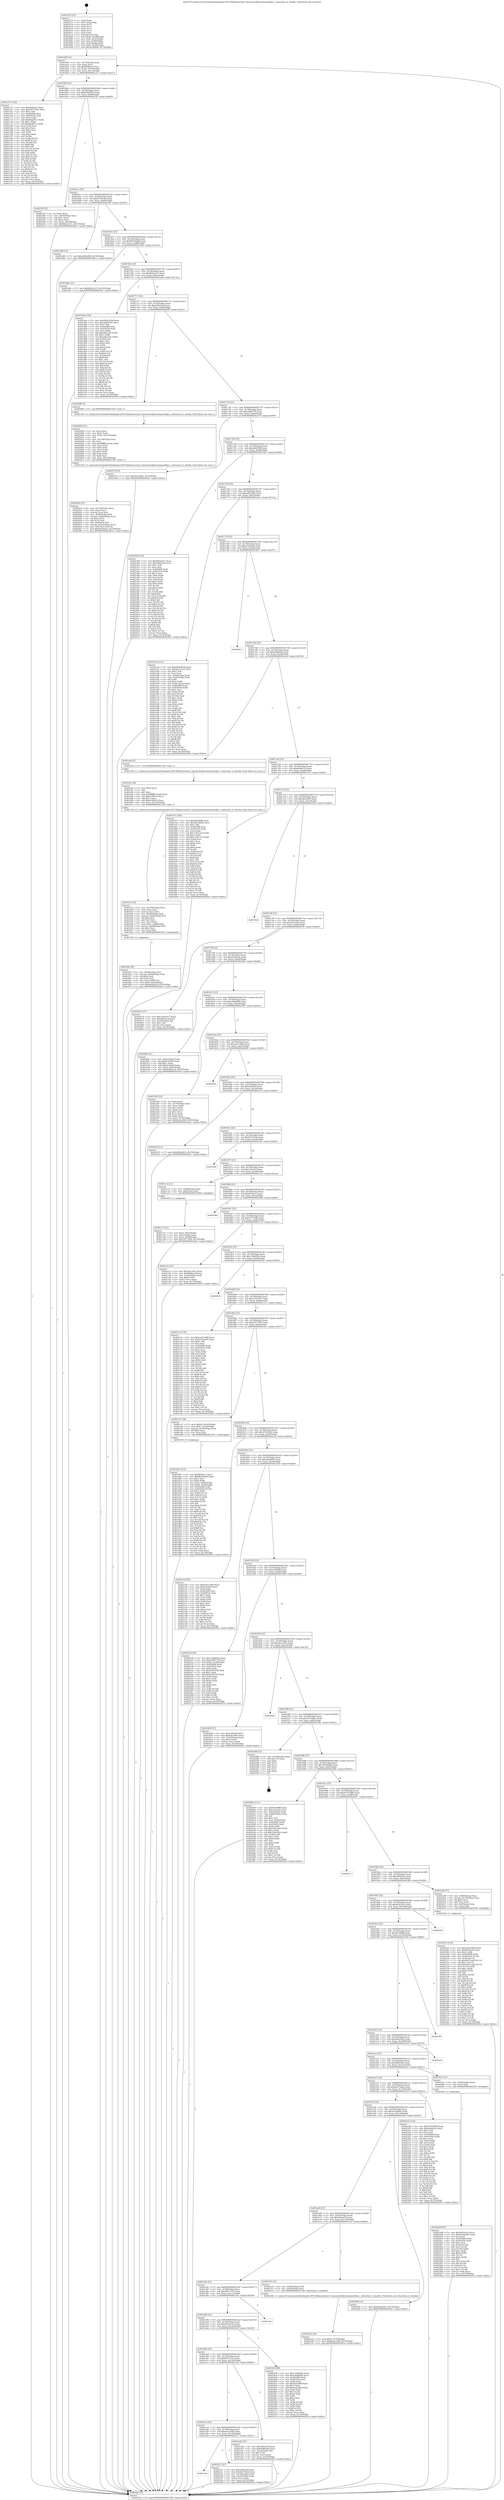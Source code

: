 digraph "0x401670" {
  label = "0x401670 (/mnt/c/Users/mathe/Desktop/tcc/POCII/binaries/extr_linuxarchshkernelcpush4fpu.c_denormal_to_double_Final-ollvm.out::main(0))"
  labelloc = "t"
  node[shape=record]

  Entry [label="",width=0.3,height=0.3,shape=circle,fillcolor=black,style=filled]
  "0x40169f" [label="{
     0x40169f [23]\l
     | [instrs]\l
     &nbsp;&nbsp;0x40169f \<+3\>: mov -0x74(%rbp),%eax\l
     &nbsp;&nbsp;0x4016a2 \<+2\>: mov %eax,%ecx\l
     &nbsp;&nbsp;0x4016a4 \<+6\>: sub $0x8498eccf,%ecx\l
     &nbsp;&nbsp;0x4016aa \<+3\>: mov %eax,-0x78(%rbp)\l
     &nbsp;&nbsp;0x4016ad \<+3\>: mov %ecx,-0x7c(%rbp)\l
     &nbsp;&nbsp;0x4016b0 \<+6\>: je 0000000000401c57 \<main+0x5e7\>\l
  }"]
  "0x401c57" [label="{
     0x401c57 [144]\l
     | [instrs]\l
     &nbsp;&nbsp;0x401c57 \<+5\>: mov $0x6b56a1c,%eax\l
     &nbsp;&nbsp;0x401c5c \<+5\>: mov $0x24073945,%ecx\l
     &nbsp;&nbsp;0x401c61 \<+2\>: mov $0x1,%dl\l
     &nbsp;&nbsp;0x401c63 \<+7\>: mov 0x405068,%esi\l
     &nbsp;&nbsp;0x401c6a \<+7\>: mov 0x405054,%edi\l
     &nbsp;&nbsp;0x401c71 \<+3\>: mov %esi,%r8d\l
     &nbsp;&nbsp;0x401c74 \<+7\>: add $0x99adf7e7,%r8d\l
     &nbsp;&nbsp;0x401c7b \<+4\>: sub $0x1,%r8d\l
     &nbsp;&nbsp;0x401c7f \<+7\>: sub $0x99adf7e7,%r8d\l
     &nbsp;&nbsp;0x401c86 \<+4\>: imul %r8d,%esi\l
     &nbsp;&nbsp;0x401c8a \<+3\>: and $0x1,%esi\l
     &nbsp;&nbsp;0x401c8d \<+3\>: cmp $0x0,%esi\l
     &nbsp;&nbsp;0x401c90 \<+4\>: sete %r9b\l
     &nbsp;&nbsp;0x401c94 \<+3\>: cmp $0xa,%edi\l
     &nbsp;&nbsp;0x401c97 \<+4\>: setl %r10b\l
     &nbsp;&nbsp;0x401c9b \<+3\>: mov %r9b,%r11b\l
     &nbsp;&nbsp;0x401c9e \<+4\>: xor $0xff,%r11b\l
     &nbsp;&nbsp;0x401ca2 \<+3\>: mov %r10b,%bl\l
     &nbsp;&nbsp;0x401ca5 \<+3\>: xor $0xff,%bl\l
     &nbsp;&nbsp;0x401ca8 \<+3\>: xor $0x0,%dl\l
     &nbsp;&nbsp;0x401cab \<+3\>: mov %r11b,%r14b\l
     &nbsp;&nbsp;0x401cae \<+4\>: and $0x0,%r14b\l
     &nbsp;&nbsp;0x401cb2 \<+3\>: and %dl,%r9b\l
     &nbsp;&nbsp;0x401cb5 \<+3\>: mov %bl,%r15b\l
     &nbsp;&nbsp;0x401cb8 \<+4\>: and $0x0,%r15b\l
     &nbsp;&nbsp;0x401cbc \<+3\>: and %dl,%r10b\l
     &nbsp;&nbsp;0x401cbf \<+3\>: or %r9b,%r14b\l
     &nbsp;&nbsp;0x401cc2 \<+3\>: or %r10b,%r15b\l
     &nbsp;&nbsp;0x401cc5 \<+3\>: xor %r15b,%r14b\l
     &nbsp;&nbsp;0x401cc8 \<+3\>: or %bl,%r11b\l
     &nbsp;&nbsp;0x401ccb \<+4\>: xor $0xff,%r11b\l
     &nbsp;&nbsp;0x401ccf \<+3\>: or $0x0,%dl\l
     &nbsp;&nbsp;0x401cd2 \<+3\>: and %dl,%r11b\l
     &nbsp;&nbsp;0x401cd5 \<+3\>: or %r11b,%r14b\l
     &nbsp;&nbsp;0x401cd8 \<+4\>: test $0x1,%r14b\l
     &nbsp;&nbsp;0x401cdc \<+3\>: cmovne %ecx,%eax\l
     &nbsp;&nbsp;0x401cdf \<+3\>: mov %eax,-0x74(%rbp)\l
     &nbsp;&nbsp;0x401ce2 \<+5\>: jmp 000000000040265e \<main+0xfee\>\l
  }"]
  "0x4016b6" [label="{
     0x4016b6 [22]\l
     | [instrs]\l
     &nbsp;&nbsp;0x4016b6 \<+5\>: jmp 00000000004016bb \<main+0x4b\>\l
     &nbsp;&nbsp;0x4016bb \<+3\>: mov -0x78(%rbp),%eax\l
     &nbsp;&nbsp;0x4016be \<+5\>: sub $0x856a9632,%eax\l
     &nbsp;&nbsp;0x4016c3 \<+3\>: mov %eax,-0x80(%rbp)\l
     &nbsp;&nbsp;0x4016c6 \<+6\>: je 00000000004021ff \<main+0xb8f\>\l
  }"]
  Exit [label="",width=0.3,height=0.3,shape=circle,fillcolor=black,style=filled,peripheries=2]
  "0x4021ff" [label="{
     0x4021ff [25]\l
     | [instrs]\l
     &nbsp;&nbsp;0x4021ff \<+2\>: xor %eax,%eax\l
     &nbsp;&nbsp;0x402201 \<+3\>: mov -0x64(%rbp),%ecx\l
     &nbsp;&nbsp;0x402204 \<+3\>: sub $0x1,%eax\l
     &nbsp;&nbsp;0x402207 \<+2\>: sub %eax,%ecx\l
     &nbsp;&nbsp;0x402209 \<+3\>: mov %ecx,-0x64(%rbp)\l
     &nbsp;&nbsp;0x40220c \<+7\>: movl $0x8d4e3e72,-0x74(%rbp)\l
     &nbsp;&nbsp;0x402213 \<+5\>: jmp 000000000040265e \<main+0xfee\>\l
  }"]
  "0x4016cc" [label="{
     0x4016cc [25]\l
     | [instrs]\l
     &nbsp;&nbsp;0x4016cc \<+5\>: jmp 00000000004016d1 \<main+0x61\>\l
     &nbsp;&nbsp;0x4016d1 \<+3\>: mov -0x78(%rbp),%eax\l
     &nbsp;&nbsp;0x4016d4 \<+5\>: sub $0x857f6c4a,%eax\l
     &nbsp;&nbsp;0x4016d9 \<+6\>: mov %eax,-0x84(%rbp)\l
     &nbsp;&nbsp;0x4016df \<+6\>: je 0000000000402389 \<main+0xd19\>\l
  }"]
  "0x402448" [label="{
     0x402448 [87]\l
     | [instrs]\l
     &nbsp;&nbsp;0x402448 \<+5\>: mov $0x46f22d1e,%ecx\l
     &nbsp;&nbsp;0x40244d \<+5\>: mov $0x4e3dad84,%edx\l
     &nbsp;&nbsp;0x402452 \<+2\>: xor %esi,%esi\l
     &nbsp;&nbsp;0x402454 \<+8\>: mov 0x405068,%r8d\l
     &nbsp;&nbsp;0x40245c \<+8\>: mov 0x405054,%r9d\l
     &nbsp;&nbsp;0x402464 \<+3\>: sub $0x1,%esi\l
     &nbsp;&nbsp;0x402467 \<+3\>: mov %r8d,%r10d\l
     &nbsp;&nbsp;0x40246a \<+3\>: add %esi,%r10d\l
     &nbsp;&nbsp;0x40246d \<+4\>: imul %r10d,%r8d\l
     &nbsp;&nbsp;0x402471 \<+4\>: and $0x1,%r8d\l
     &nbsp;&nbsp;0x402475 \<+4\>: cmp $0x0,%r8d\l
     &nbsp;&nbsp;0x402479 \<+4\>: sete %r11b\l
     &nbsp;&nbsp;0x40247d \<+4\>: cmp $0xa,%r9d\l
     &nbsp;&nbsp;0x402481 \<+3\>: setl %bl\l
     &nbsp;&nbsp;0x402484 \<+3\>: mov %r11b,%r14b\l
     &nbsp;&nbsp;0x402487 \<+3\>: and %bl,%r14b\l
     &nbsp;&nbsp;0x40248a \<+3\>: xor %bl,%r11b\l
     &nbsp;&nbsp;0x40248d \<+3\>: or %r11b,%r14b\l
     &nbsp;&nbsp;0x402490 \<+4\>: test $0x1,%r14b\l
     &nbsp;&nbsp;0x402494 \<+3\>: cmovne %edx,%ecx\l
     &nbsp;&nbsp;0x402497 \<+3\>: mov %ecx,-0x74(%rbp)\l
     &nbsp;&nbsp;0x40249a \<+5\>: jmp 000000000040265e \<main+0xfee\>\l
  }"]
  "0x402389" [label="{
     0x402389 [12]\l
     | [instrs]\l
     &nbsp;&nbsp;0x402389 \<+7\>: movl $0xe5fbe808,-0x74(%rbp)\l
     &nbsp;&nbsp;0x402390 \<+5\>: jmp 000000000040265e \<main+0xfee\>\l
  }"]
  "0x4016e5" [label="{
     0x4016e5 [25]\l
     | [instrs]\l
     &nbsp;&nbsp;0x4016e5 \<+5\>: jmp 00000000004016ea \<main+0x7a\>\l
     &nbsp;&nbsp;0x4016ea \<+3\>: mov -0x78(%rbp),%eax\l
     &nbsp;&nbsp;0x4016ed \<+5\>: sub $0x88100a9d,%eax\l
     &nbsp;&nbsp;0x4016f2 \<+6\>: mov %eax,-0x88(%rbp)\l
     &nbsp;&nbsp;0x4016f8 \<+6\>: je 0000000000401d9e \<main+0x72e\>\l
  }"]
  "0x4022f3" [label="{
     0x4022f3 [150]\l
     | [instrs]\l
     &nbsp;&nbsp;0x4022f3 \<+5\>: mov $0x41837888,%edx\l
     &nbsp;&nbsp;0x4022f8 \<+5\>: mov $0x857f6c4a,%esi\l
     &nbsp;&nbsp;0x4022fd \<+3\>: mov $0x1,%r8b\l
     &nbsp;&nbsp;0x402300 \<+8\>: mov 0x405068,%r9d\l
     &nbsp;&nbsp;0x402308 \<+8\>: mov 0x405054,%r10d\l
     &nbsp;&nbsp;0x402310 \<+3\>: mov %r9d,%r11d\l
     &nbsp;&nbsp;0x402313 \<+7\>: sub $0x2d521a00,%r11d\l
     &nbsp;&nbsp;0x40231a \<+4\>: sub $0x1,%r11d\l
     &nbsp;&nbsp;0x40231e \<+7\>: add $0x2d521a00,%r11d\l
     &nbsp;&nbsp;0x402325 \<+4\>: imul %r11d,%r9d\l
     &nbsp;&nbsp;0x402329 \<+4\>: and $0x1,%r9d\l
     &nbsp;&nbsp;0x40232d \<+4\>: cmp $0x0,%r9d\l
     &nbsp;&nbsp;0x402331 \<+3\>: sete %bl\l
     &nbsp;&nbsp;0x402334 \<+4\>: cmp $0xa,%r10d\l
     &nbsp;&nbsp;0x402338 \<+4\>: setl %r14b\l
     &nbsp;&nbsp;0x40233c \<+3\>: mov %bl,%r15b\l
     &nbsp;&nbsp;0x40233f \<+4\>: xor $0xff,%r15b\l
     &nbsp;&nbsp;0x402343 \<+3\>: mov %r14b,%r12b\l
     &nbsp;&nbsp;0x402346 \<+4\>: xor $0xff,%r12b\l
     &nbsp;&nbsp;0x40234a \<+4\>: xor $0x1,%r8b\l
     &nbsp;&nbsp;0x40234e \<+3\>: mov %r15b,%r13b\l
     &nbsp;&nbsp;0x402351 \<+4\>: and $0xff,%r13b\l
     &nbsp;&nbsp;0x402355 \<+3\>: and %r8b,%bl\l
     &nbsp;&nbsp;0x402358 \<+3\>: mov %r12b,%al\l
     &nbsp;&nbsp;0x40235b \<+2\>: and $0xff,%al\l
     &nbsp;&nbsp;0x40235d \<+3\>: and %r8b,%r14b\l
     &nbsp;&nbsp;0x402360 \<+3\>: or %bl,%r13b\l
     &nbsp;&nbsp;0x402363 \<+3\>: or %r14b,%al\l
     &nbsp;&nbsp;0x402366 \<+3\>: xor %al,%r13b\l
     &nbsp;&nbsp;0x402369 \<+3\>: or %r12b,%r15b\l
     &nbsp;&nbsp;0x40236c \<+4\>: xor $0xff,%r15b\l
     &nbsp;&nbsp;0x402370 \<+4\>: or $0x1,%r8b\l
     &nbsp;&nbsp;0x402374 \<+3\>: and %r8b,%r15b\l
     &nbsp;&nbsp;0x402377 \<+3\>: or %r15b,%r13b\l
     &nbsp;&nbsp;0x40237a \<+4\>: test $0x1,%r13b\l
     &nbsp;&nbsp;0x40237e \<+3\>: cmovne %esi,%edx\l
     &nbsp;&nbsp;0x402381 \<+3\>: mov %edx,-0x74(%rbp)\l
     &nbsp;&nbsp;0x402384 \<+5\>: jmp 000000000040265e \<main+0xfee\>\l
  }"]
  "0x401d9e" [label="{
     0x401d9e [12]\l
     | [instrs]\l
     &nbsp;&nbsp;0x401d9e \<+7\>: movl $0x8d4e3e72,-0x74(%rbp)\l
     &nbsp;&nbsp;0x401da5 \<+5\>: jmp 000000000040265e \<main+0xfee\>\l
  }"]
  "0x4016fe" [label="{
     0x4016fe [25]\l
     | [instrs]\l
     &nbsp;&nbsp;0x4016fe \<+5\>: jmp 0000000000401703 \<main+0x93\>\l
     &nbsp;&nbsp;0x401703 \<+3\>: mov -0x78(%rbp),%eax\l
     &nbsp;&nbsp;0x401706 \<+5\>: sub $0x8d4e3e72,%eax\l
     &nbsp;&nbsp;0x40170b \<+6\>: mov %eax,-0x8c(%rbp)\l
     &nbsp;&nbsp;0x401711 \<+6\>: je 0000000000401daa \<main+0x73a\>\l
  }"]
  "0x401ae6" [label="{
     0x401ae6\l
  }", style=dashed]
  "0x401daa" [label="{
     0x401daa [144]\l
     | [instrs]\l
     &nbsp;&nbsp;0x401daa \<+5\>: mov $0x494e2836,%eax\l
     &nbsp;&nbsp;0x401daf \<+5\>: mov $0xaa8525e0,%ecx\l
     &nbsp;&nbsp;0x401db4 \<+2\>: mov $0x1,%dl\l
     &nbsp;&nbsp;0x401db6 \<+7\>: mov 0x405068,%esi\l
     &nbsp;&nbsp;0x401dbd \<+7\>: mov 0x405054,%edi\l
     &nbsp;&nbsp;0x401dc4 \<+3\>: mov %esi,%r8d\l
     &nbsp;&nbsp;0x401dc7 \<+7\>: add $0xa9ac5efc,%r8d\l
     &nbsp;&nbsp;0x401dce \<+4\>: sub $0x1,%r8d\l
     &nbsp;&nbsp;0x401dd2 \<+7\>: sub $0xa9ac5efc,%r8d\l
     &nbsp;&nbsp;0x401dd9 \<+4\>: imul %r8d,%esi\l
     &nbsp;&nbsp;0x401ddd \<+3\>: and $0x1,%esi\l
     &nbsp;&nbsp;0x401de0 \<+3\>: cmp $0x0,%esi\l
     &nbsp;&nbsp;0x401de3 \<+4\>: sete %r9b\l
     &nbsp;&nbsp;0x401de7 \<+3\>: cmp $0xa,%edi\l
     &nbsp;&nbsp;0x401dea \<+4\>: setl %r10b\l
     &nbsp;&nbsp;0x401dee \<+3\>: mov %r9b,%r11b\l
     &nbsp;&nbsp;0x401df1 \<+4\>: xor $0xff,%r11b\l
     &nbsp;&nbsp;0x401df5 \<+3\>: mov %r10b,%bl\l
     &nbsp;&nbsp;0x401df8 \<+3\>: xor $0xff,%bl\l
     &nbsp;&nbsp;0x401dfb \<+3\>: xor $0x1,%dl\l
     &nbsp;&nbsp;0x401dfe \<+3\>: mov %r11b,%r14b\l
     &nbsp;&nbsp;0x401e01 \<+4\>: and $0xff,%r14b\l
     &nbsp;&nbsp;0x401e05 \<+3\>: and %dl,%r9b\l
     &nbsp;&nbsp;0x401e08 \<+3\>: mov %bl,%r15b\l
     &nbsp;&nbsp;0x401e0b \<+4\>: and $0xff,%r15b\l
     &nbsp;&nbsp;0x401e0f \<+3\>: and %dl,%r10b\l
     &nbsp;&nbsp;0x401e12 \<+3\>: or %r9b,%r14b\l
     &nbsp;&nbsp;0x401e15 \<+3\>: or %r10b,%r15b\l
     &nbsp;&nbsp;0x401e18 \<+3\>: xor %r15b,%r14b\l
     &nbsp;&nbsp;0x401e1b \<+3\>: or %bl,%r11b\l
     &nbsp;&nbsp;0x401e1e \<+4\>: xor $0xff,%r11b\l
     &nbsp;&nbsp;0x401e22 \<+3\>: or $0x1,%dl\l
     &nbsp;&nbsp;0x401e25 \<+3\>: and %dl,%r11b\l
     &nbsp;&nbsp;0x401e28 \<+3\>: or %r11b,%r14b\l
     &nbsp;&nbsp;0x401e2b \<+4\>: test $0x1,%r14b\l
     &nbsp;&nbsp;0x401e2f \<+3\>: cmovne %ecx,%eax\l
     &nbsp;&nbsp;0x401e32 \<+3\>: mov %eax,-0x74(%rbp)\l
     &nbsp;&nbsp;0x401e35 \<+5\>: jmp 000000000040265e \<main+0xfee\>\l
  }"]
  "0x401717" [label="{
     0x401717 [25]\l
     | [instrs]\l
     &nbsp;&nbsp;0x401717 \<+5\>: jmp 000000000040171c \<main+0xac\>\l
     &nbsp;&nbsp;0x40171c \<+3\>: mov -0x78(%rbp),%eax\l
     &nbsp;&nbsp;0x40171f \<+5\>: sub $0xa0022e2f,%eax\l
     &nbsp;&nbsp;0x401724 \<+6\>: mov %eax,-0x90(%rbp)\l
     &nbsp;&nbsp;0x40172a \<+6\>: je 000000000040208f \<main+0xa1f\>\l
  }"]
  "0x402237" [label="{
     0x402237 [27]\l
     | [instrs]\l
     &nbsp;&nbsp;0x402237 \<+5\>: mov $0xa9605f2f,%eax\l
     &nbsp;&nbsp;0x40223c \<+5\>: mov $0x4d179e4d,%ecx\l
     &nbsp;&nbsp;0x402241 \<+3\>: mov -0x70(%rbp),%edx\l
     &nbsp;&nbsp;0x402244 \<+3\>: cmp -0x54(%rbp),%edx\l
     &nbsp;&nbsp;0x402247 \<+3\>: cmovl %ecx,%eax\l
     &nbsp;&nbsp;0x40224a \<+3\>: mov %eax,-0x74(%rbp)\l
     &nbsp;&nbsp;0x40224d \<+5\>: jmp 000000000040265e \<main+0xfee\>\l
  }"]
  "0x40208f" [label="{
     0x40208f [5]\l
     | [instrs]\l
     &nbsp;&nbsp;0x40208f \<+5\>: call 0000000000401160 \<next_i\>\l
     | [calls]\l
     &nbsp;&nbsp;0x401160 \{1\} (/mnt/c/Users/mathe/Desktop/tcc/POCII/binaries/extr_linuxarchshkernelcpush4fpu.c_denormal_to_double_Final-ollvm.out::next_i)\l
  }"]
  "0x401730" [label="{
     0x401730 [25]\l
     | [instrs]\l
     &nbsp;&nbsp;0x401730 \<+5\>: jmp 0000000000401735 \<main+0xc5\>\l
     &nbsp;&nbsp;0x401735 \<+3\>: mov -0x78(%rbp),%eax\l
     &nbsp;&nbsp;0x401738 \<+5\>: sub $0xa3f85778,%eax\l
     &nbsp;&nbsp;0x40173d \<+6\>: mov %eax,-0x94(%rbp)\l
     &nbsp;&nbsp;0x401743 \<+6\>: je 000000000040257f \<main+0xf0f\>\l
  }"]
  "0x402224" [label="{
     0x402224 [19]\l
     | [instrs]\l
     &nbsp;&nbsp;0x402224 \<+7\>: movl $0x0,-0x70(%rbp)\l
     &nbsp;&nbsp;0x40222b \<+7\>: movl $0x6e2ec568,-0x74(%rbp)\l
     &nbsp;&nbsp;0x402232 \<+5\>: jmp 000000000040265e \<main+0xfee\>\l
  }"]
  "0x40257f" [label="{
     0x40257f [12]\l
     | [instrs]\l
     &nbsp;&nbsp;0x40257f \<+7\>: movl $0x367c085e,-0x74(%rbp)\l
     &nbsp;&nbsp;0x402586 \<+5\>: jmp 000000000040265e \<main+0xfee\>\l
  }"]
  "0x401749" [label="{
     0x401749 [25]\l
     | [instrs]\l
     &nbsp;&nbsp;0x401749 \<+5\>: jmp 000000000040174e \<main+0xde\>\l
     &nbsp;&nbsp;0x40174e \<+3\>: mov -0x78(%rbp),%eax\l
     &nbsp;&nbsp;0x401751 \<+5\>: sub $0xa9605f2f,%eax\l
     &nbsp;&nbsp;0x401756 \<+6\>: mov %eax,-0x98(%rbp)\l
     &nbsp;&nbsp;0x40175c \<+6\>: je 00000000004023b6 \<main+0xd46\>\l
  }"]
  "0x4020c8" [label="{
     0x4020c8 [51]\l
     | [instrs]\l
     &nbsp;&nbsp;0x4020c8 \<+6\>: mov -0x138(%rbp),%ecx\l
     &nbsp;&nbsp;0x4020ce \<+3\>: imul %eax,%ecx\l
     &nbsp;&nbsp;0x4020d1 \<+3\>: movslq %ecx,%r8\l
     &nbsp;&nbsp;0x4020d4 \<+4\>: mov -0x60(%rbp),%r9\l
     &nbsp;&nbsp;0x4020d8 \<+4\>: movslq -0x64(%rbp),%r10\l
     &nbsp;&nbsp;0x4020dc \<+4\>: shl $0x4,%r10\l
     &nbsp;&nbsp;0x4020e0 \<+3\>: add %r10,%r9\l
     &nbsp;&nbsp;0x4020e3 \<+4\>: mov 0x8(%r9),%r9\l
     &nbsp;&nbsp;0x4020e7 \<+4\>: movslq -0x6c(%rbp),%r10\l
     &nbsp;&nbsp;0x4020eb \<+4\>: mov %r8,(%r9,%r10,8)\l
     &nbsp;&nbsp;0x4020ef \<+7\>: movl $0xe4c04cba,-0x74(%rbp)\l
     &nbsp;&nbsp;0x4020f6 \<+5\>: jmp 000000000040265e \<main+0xfee\>\l
  }"]
  "0x4023b6" [label="{
     0x4023b6 [134]\l
     | [instrs]\l
     &nbsp;&nbsp;0x4023b6 \<+5\>: mov $0x46f22d1e,%eax\l
     &nbsp;&nbsp;0x4023bb \<+5\>: mov $0x49bf22de,%ecx\l
     &nbsp;&nbsp;0x4023c0 \<+2\>: mov $0x1,%dl\l
     &nbsp;&nbsp;0x4023c2 \<+2\>: xor %esi,%esi\l
     &nbsp;&nbsp;0x4023c4 \<+7\>: mov 0x405068,%edi\l
     &nbsp;&nbsp;0x4023cb \<+8\>: mov 0x405054,%r8d\l
     &nbsp;&nbsp;0x4023d3 \<+3\>: sub $0x1,%esi\l
     &nbsp;&nbsp;0x4023d6 \<+3\>: mov %edi,%r9d\l
     &nbsp;&nbsp;0x4023d9 \<+3\>: add %esi,%r9d\l
     &nbsp;&nbsp;0x4023dc \<+4\>: imul %r9d,%edi\l
     &nbsp;&nbsp;0x4023e0 \<+3\>: and $0x1,%edi\l
     &nbsp;&nbsp;0x4023e3 \<+3\>: cmp $0x0,%edi\l
     &nbsp;&nbsp;0x4023e6 \<+4\>: sete %r10b\l
     &nbsp;&nbsp;0x4023ea \<+4\>: cmp $0xa,%r8d\l
     &nbsp;&nbsp;0x4023ee \<+4\>: setl %r11b\l
     &nbsp;&nbsp;0x4023f2 \<+3\>: mov %r10b,%bl\l
     &nbsp;&nbsp;0x4023f5 \<+3\>: xor $0xff,%bl\l
     &nbsp;&nbsp;0x4023f8 \<+3\>: mov %r11b,%r14b\l
     &nbsp;&nbsp;0x4023fb \<+4\>: xor $0xff,%r14b\l
     &nbsp;&nbsp;0x4023ff \<+3\>: xor $0x0,%dl\l
     &nbsp;&nbsp;0x402402 \<+3\>: mov %bl,%r15b\l
     &nbsp;&nbsp;0x402405 \<+4\>: and $0x0,%r15b\l
     &nbsp;&nbsp;0x402409 \<+3\>: and %dl,%r10b\l
     &nbsp;&nbsp;0x40240c \<+3\>: mov %r14b,%r12b\l
     &nbsp;&nbsp;0x40240f \<+4\>: and $0x0,%r12b\l
     &nbsp;&nbsp;0x402413 \<+3\>: and %dl,%r11b\l
     &nbsp;&nbsp;0x402416 \<+3\>: or %r10b,%r15b\l
     &nbsp;&nbsp;0x402419 \<+3\>: or %r11b,%r12b\l
     &nbsp;&nbsp;0x40241c \<+3\>: xor %r12b,%r15b\l
     &nbsp;&nbsp;0x40241f \<+3\>: or %r14b,%bl\l
     &nbsp;&nbsp;0x402422 \<+3\>: xor $0xff,%bl\l
     &nbsp;&nbsp;0x402425 \<+3\>: or $0x0,%dl\l
     &nbsp;&nbsp;0x402428 \<+2\>: and %dl,%bl\l
     &nbsp;&nbsp;0x40242a \<+3\>: or %bl,%r15b\l
     &nbsp;&nbsp;0x40242d \<+4\>: test $0x1,%r15b\l
     &nbsp;&nbsp;0x402431 \<+3\>: cmovne %ecx,%eax\l
     &nbsp;&nbsp;0x402434 \<+3\>: mov %eax,-0x74(%rbp)\l
     &nbsp;&nbsp;0x402437 \<+5\>: jmp 000000000040265e \<main+0xfee\>\l
  }"]
  "0x401762" [label="{
     0x401762 [25]\l
     | [instrs]\l
     &nbsp;&nbsp;0x401762 \<+5\>: jmp 0000000000401767 \<main+0xf7\>\l
     &nbsp;&nbsp;0x401767 \<+3\>: mov -0x78(%rbp),%eax\l
     &nbsp;&nbsp;0x40176a \<+5\>: sub $0xaa8525e0,%eax\l
     &nbsp;&nbsp;0x40176f \<+6\>: mov %eax,-0x9c(%rbp)\l
     &nbsp;&nbsp;0x401775 \<+6\>: je 0000000000401e3a \<main+0x7ca\>\l
  }"]
  "0x402094" [label="{
     0x402094 [52]\l
     | [instrs]\l
     &nbsp;&nbsp;0x402094 \<+2\>: xor %ecx,%ecx\l
     &nbsp;&nbsp;0x402096 \<+5\>: mov $0x2,%edx\l
     &nbsp;&nbsp;0x40209b \<+6\>: mov %edx,-0x134(%rbp)\l
     &nbsp;&nbsp;0x4020a1 \<+1\>: cltd\l
     &nbsp;&nbsp;0x4020a2 \<+6\>: mov -0x134(%rbp),%esi\l
     &nbsp;&nbsp;0x4020a8 \<+2\>: idiv %esi\l
     &nbsp;&nbsp;0x4020aa \<+6\>: imul $0xfffffffe,%edx,%edx\l
     &nbsp;&nbsp;0x4020b0 \<+2\>: mov %ecx,%edi\l
     &nbsp;&nbsp;0x4020b2 \<+2\>: sub %edx,%edi\l
     &nbsp;&nbsp;0x4020b4 \<+2\>: mov %ecx,%edx\l
     &nbsp;&nbsp;0x4020b6 \<+3\>: sub $0x1,%edx\l
     &nbsp;&nbsp;0x4020b9 \<+2\>: add %edx,%edi\l
     &nbsp;&nbsp;0x4020bb \<+2\>: sub %edi,%ecx\l
     &nbsp;&nbsp;0x4020bd \<+6\>: mov %ecx,-0x138(%rbp)\l
     &nbsp;&nbsp;0x4020c3 \<+5\>: call 0000000000401160 \<next_i\>\l
     | [calls]\l
     &nbsp;&nbsp;0x401160 \{1\} (/mnt/c/Users/mathe/Desktop/tcc/POCII/binaries/extr_linuxarchshkernelcpush4fpu.c_denormal_to_double_Final-ollvm.out::next_i)\l
  }"]
  "0x401e3a" [label="{
     0x401e3a [152]\l
     | [instrs]\l
     &nbsp;&nbsp;0x401e3a \<+5\>: mov $0x494e2836,%eax\l
     &nbsp;&nbsp;0x401e3f \<+5\>: mov $0x6dc727e2,%ecx\l
     &nbsp;&nbsp;0x401e44 \<+2\>: mov $0x1,%dl\l
     &nbsp;&nbsp;0x401e46 \<+2\>: xor %esi,%esi\l
     &nbsp;&nbsp;0x401e48 \<+3\>: mov -0x64(%rbp),%edi\l
     &nbsp;&nbsp;0x401e4b \<+3\>: cmp -0x54(%rbp),%edi\l
     &nbsp;&nbsp;0x401e4e \<+4\>: setl %r8b\l
     &nbsp;&nbsp;0x401e52 \<+4\>: and $0x1,%r8b\l
     &nbsp;&nbsp;0x401e56 \<+4\>: mov %r8b,-0x2a(%rbp)\l
     &nbsp;&nbsp;0x401e5a \<+7\>: mov 0x405068,%edi\l
     &nbsp;&nbsp;0x401e61 \<+8\>: mov 0x405054,%r9d\l
     &nbsp;&nbsp;0x401e69 \<+3\>: sub $0x1,%esi\l
     &nbsp;&nbsp;0x401e6c \<+3\>: mov %edi,%r10d\l
     &nbsp;&nbsp;0x401e6f \<+3\>: add %esi,%r10d\l
     &nbsp;&nbsp;0x401e72 \<+4\>: imul %r10d,%edi\l
     &nbsp;&nbsp;0x401e76 \<+3\>: and $0x1,%edi\l
     &nbsp;&nbsp;0x401e79 \<+3\>: cmp $0x0,%edi\l
     &nbsp;&nbsp;0x401e7c \<+4\>: sete %r8b\l
     &nbsp;&nbsp;0x401e80 \<+4\>: cmp $0xa,%r9d\l
     &nbsp;&nbsp;0x401e84 \<+4\>: setl %r11b\l
     &nbsp;&nbsp;0x401e88 \<+3\>: mov %r8b,%bl\l
     &nbsp;&nbsp;0x401e8b \<+3\>: xor $0xff,%bl\l
     &nbsp;&nbsp;0x401e8e \<+3\>: mov %r11b,%r14b\l
     &nbsp;&nbsp;0x401e91 \<+4\>: xor $0xff,%r14b\l
     &nbsp;&nbsp;0x401e95 \<+3\>: xor $0x1,%dl\l
     &nbsp;&nbsp;0x401e98 \<+3\>: mov %bl,%r15b\l
     &nbsp;&nbsp;0x401e9b \<+4\>: and $0xff,%r15b\l
     &nbsp;&nbsp;0x401e9f \<+3\>: and %dl,%r8b\l
     &nbsp;&nbsp;0x401ea2 \<+3\>: mov %r14b,%r12b\l
     &nbsp;&nbsp;0x401ea5 \<+4\>: and $0xff,%r12b\l
     &nbsp;&nbsp;0x401ea9 \<+3\>: and %dl,%r11b\l
     &nbsp;&nbsp;0x401eac \<+3\>: or %r8b,%r15b\l
     &nbsp;&nbsp;0x401eaf \<+3\>: or %r11b,%r12b\l
     &nbsp;&nbsp;0x401eb2 \<+3\>: xor %r12b,%r15b\l
     &nbsp;&nbsp;0x401eb5 \<+3\>: or %r14b,%bl\l
     &nbsp;&nbsp;0x401eb8 \<+3\>: xor $0xff,%bl\l
     &nbsp;&nbsp;0x401ebb \<+3\>: or $0x1,%dl\l
     &nbsp;&nbsp;0x401ebe \<+2\>: and %dl,%bl\l
     &nbsp;&nbsp;0x401ec0 \<+3\>: or %bl,%r15b\l
     &nbsp;&nbsp;0x401ec3 \<+4\>: test $0x1,%r15b\l
     &nbsp;&nbsp;0x401ec7 \<+3\>: cmovne %ecx,%eax\l
     &nbsp;&nbsp;0x401eca \<+3\>: mov %eax,-0x74(%rbp)\l
     &nbsp;&nbsp;0x401ecd \<+5\>: jmp 000000000040265e \<main+0xfee\>\l
  }"]
  "0x40177b" [label="{
     0x40177b [25]\l
     | [instrs]\l
     &nbsp;&nbsp;0x40177b \<+5\>: jmp 0000000000401780 \<main+0x110\>\l
     &nbsp;&nbsp;0x401780 \<+3\>: mov -0x78(%rbp),%eax\l
     &nbsp;&nbsp;0x401783 \<+5\>: sub $0xae5b4ae8,%eax\l
     &nbsp;&nbsp;0x401788 \<+6\>: mov %eax,-0xa0(%rbp)\l
     &nbsp;&nbsp;0x40178e \<+6\>: je 00000000004024b7 \<main+0xe47\>\l
  }"]
  "0x401f4f" [label="{
     0x401f4f [38]\l
     | [instrs]\l
     &nbsp;&nbsp;0x401f4f \<+4\>: mov -0x60(%rbp),%rsi\l
     &nbsp;&nbsp;0x401f53 \<+4\>: movslq -0x64(%rbp),%rdi\l
     &nbsp;&nbsp;0x401f57 \<+4\>: shl $0x4,%rdi\l
     &nbsp;&nbsp;0x401f5b \<+3\>: add %rdi,%rsi\l
     &nbsp;&nbsp;0x401f5e \<+4\>: mov %rax,0x8(%rsi)\l
     &nbsp;&nbsp;0x401f62 \<+7\>: movl $0x0,-0x6c(%rbp)\l
     &nbsp;&nbsp;0x401f69 \<+7\>: movl $0xb64da12f,-0x74(%rbp)\l
     &nbsp;&nbsp;0x401f70 \<+5\>: jmp 000000000040265e \<main+0xfee\>\l
  }"]
  "0x4024b7" [label="{
     0x4024b7\l
  }", style=dashed]
  "0x401794" [label="{
     0x401794 [25]\l
     | [instrs]\l
     &nbsp;&nbsp;0x401794 \<+5\>: jmp 0000000000401799 \<main+0x129\>\l
     &nbsp;&nbsp;0x401799 \<+3\>: mov -0x78(%rbp),%eax\l
     &nbsp;&nbsp;0x40179c \<+5\>: sub $0xb0dfdead,%eax\l
     &nbsp;&nbsp;0x4017a1 \<+6\>: mov %eax,-0xa4(%rbp)\l
     &nbsp;&nbsp;0x4017a7 \<+6\>: je 0000000000401eed \<main+0x87d\>\l
  }"]
  "0x401f1a" [label="{
     0x401f1a [53]\l
     | [instrs]\l
     &nbsp;&nbsp;0x401f1a \<+6\>: mov -0x130(%rbp),%ecx\l
     &nbsp;&nbsp;0x401f20 \<+3\>: imul %eax,%ecx\l
     &nbsp;&nbsp;0x401f23 \<+3\>: movslq %ecx,%rsi\l
     &nbsp;&nbsp;0x401f26 \<+4\>: mov -0x60(%rbp),%rdi\l
     &nbsp;&nbsp;0x401f2a \<+4\>: movslq -0x64(%rbp),%r8\l
     &nbsp;&nbsp;0x401f2e \<+4\>: shl $0x4,%r8\l
     &nbsp;&nbsp;0x401f32 \<+3\>: add %r8,%rdi\l
     &nbsp;&nbsp;0x401f35 \<+3\>: mov %rsi,(%rdi)\l
     &nbsp;&nbsp;0x401f38 \<+7\>: movl $0x1,-0x68(%rbp)\l
     &nbsp;&nbsp;0x401f3f \<+4\>: movslq -0x68(%rbp),%rsi\l
     &nbsp;&nbsp;0x401f43 \<+4\>: shl $0x3,%rsi\l
     &nbsp;&nbsp;0x401f47 \<+3\>: mov %rsi,%rdi\l
     &nbsp;&nbsp;0x401f4a \<+5\>: call 0000000000401050 \<malloc@plt\>\l
     | [calls]\l
     &nbsp;&nbsp;0x401050 \{1\} (unknown)\l
  }"]
  "0x401eed" [label="{
     0x401eed [5]\l
     | [instrs]\l
     &nbsp;&nbsp;0x401eed \<+5\>: call 0000000000401160 \<next_i\>\l
     | [calls]\l
     &nbsp;&nbsp;0x401160 \{1\} (/mnt/c/Users/mathe/Desktop/tcc/POCII/binaries/extr_linuxarchshkernelcpush4fpu.c_denormal_to_double_Final-ollvm.out::next_i)\l
  }"]
  "0x4017ad" [label="{
     0x4017ad [25]\l
     | [instrs]\l
     &nbsp;&nbsp;0x4017ad \<+5\>: jmp 00000000004017b2 \<main+0x142\>\l
     &nbsp;&nbsp;0x4017b2 \<+3\>: mov -0x78(%rbp),%eax\l
     &nbsp;&nbsp;0x4017b5 \<+5\>: sub $0xb64da12f,%eax\l
     &nbsp;&nbsp;0x4017ba \<+6\>: mov %eax,-0xa8(%rbp)\l
     &nbsp;&nbsp;0x4017c0 \<+6\>: je 0000000000401f75 \<main+0x905\>\l
  }"]
  "0x401ef2" [label="{
     0x401ef2 [40]\l
     | [instrs]\l
     &nbsp;&nbsp;0x401ef2 \<+5\>: mov $0x2,%ecx\l
     &nbsp;&nbsp;0x401ef7 \<+1\>: cltd\l
     &nbsp;&nbsp;0x401ef8 \<+2\>: idiv %ecx\l
     &nbsp;&nbsp;0x401efa \<+6\>: imul $0xfffffffe,%edx,%ecx\l
     &nbsp;&nbsp;0x401f00 \<+6\>: sub $0xd10ffa7d,%ecx\l
     &nbsp;&nbsp;0x401f06 \<+3\>: add $0x1,%ecx\l
     &nbsp;&nbsp;0x401f09 \<+6\>: add $0xd10ffa7d,%ecx\l
     &nbsp;&nbsp;0x401f0f \<+6\>: mov %ecx,-0x130(%rbp)\l
     &nbsp;&nbsp;0x401f15 \<+5\>: call 0000000000401160 \<next_i\>\l
     | [calls]\l
     &nbsp;&nbsp;0x401160 \{1\} (/mnt/c/Users/mathe/Desktop/tcc/POCII/binaries/extr_linuxarchshkernelcpush4fpu.c_denormal_to_double_Final-ollvm.out::next_i)\l
  }"]
  "0x401f75" [label="{
     0x401f75 [144]\l
     | [instrs]\l
     &nbsp;&nbsp;0x401f75 \<+5\>: mov $0x4818bff8,%eax\l
     &nbsp;&nbsp;0x401f7a \<+5\>: mov $0x381a9008,%ecx\l
     &nbsp;&nbsp;0x401f7f \<+2\>: mov $0x1,%dl\l
     &nbsp;&nbsp;0x401f81 \<+7\>: mov 0x405068,%esi\l
     &nbsp;&nbsp;0x401f88 \<+7\>: mov 0x405054,%edi\l
     &nbsp;&nbsp;0x401f8f \<+3\>: mov %esi,%r8d\l
     &nbsp;&nbsp;0x401f92 \<+7\>: sub $0x7c921c03,%r8d\l
     &nbsp;&nbsp;0x401f99 \<+4\>: sub $0x1,%r8d\l
     &nbsp;&nbsp;0x401f9d \<+7\>: add $0x7c921c03,%r8d\l
     &nbsp;&nbsp;0x401fa4 \<+4\>: imul %r8d,%esi\l
     &nbsp;&nbsp;0x401fa8 \<+3\>: and $0x1,%esi\l
     &nbsp;&nbsp;0x401fab \<+3\>: cmp $0x0,%esi\l
     &nbsp;&nbsp;0x401fae \<+4\>: sete %r9b\l
     &nbsp;&nbsp;0x401fb2 \<+3\>: cmp $0xa,%edi\l
     &nbsp;&nbsp;0x401fb5 \<+4\>: setl %r10b\l
     &nbsp;&nbsp;0x401fb9 \<+3\>: mov %r9b,%r11b\l
     &nbsp;&nbsp;0x401fbc \<+4\>: xor $0xff,%r11b\l
     &nbsp;&nbsp;0x401fc0 \<+3\>: mov %r10b,%bl\l
     &nbsp;&nbsp;0x401fc3 \<+3\>: xor $0xff,%bl\l
     &nbsp;&nbsp;0x401fc6 \<+3\>: xor $0x1,%dl\l
     &nbsp;&nbsp;0x401fc9 \<+3\>: mov %r11b,%r14b\l
     &nbsp;&nbsp;0x401fcc \<+4\>: and $0xff,%r14b\l
     &nbsp;&nbsp;0x401fd0 \<+3\>: and %dl,%r9b\l
     &nbsp;&nbsp;0x401fd3 \<+3\>: mov %bl,%r15b\l
     &nbsp;&nbsp;0x401fd6 \<+4\>: and $0xff,%r15b\l
     &nbsp;&nbsp;0x401fda \<+3\>: and %dl,%r10b\l
     &nbsp;&nbsp;0x401fdd \<+3\>: or %r9b,%r14b\l
     &nbsp;&nbsp;0x401fe0 \<+3\>: or %r10b,%r15b\l
     &nbsp;&nbsp;0x401fe3 \<+3\>: xor %r15b,%r14b\l
     &nbsp;&nbsp;0x401fe6 \<+3\>: or %bl,%r11b\l
     &nbsp;&nbsp;0x401fe9 \<+4\>: xor $0xff,%r11b\l
     &nbsp;&nbsp;0x401fed \<+3\>: or $0x1,%dl\l
     &nbsp;&nbsp;0x401ff0 \<+3\>: and %dl,%r11b\l
     &nbsp;&nbsp;0x401ff3 \<+3\>: or %r11b,%r14b\l
     &nbsp;&nbsp;0x401ff6 \<+4\>: test $0x1,%r14b\l
     &nbsp;&nbsp;0x401ffa \<+3\>: cmovne %ecx,%eax\l
     &nbsp;&nbsp;0x401ffd \<+3\>: mov %eax,-0x74(%rbp)\l
     &nbsp;&nbsp;0x402000 \<+5\>: jmp 000000000040265e \<main+0xfee\>\l
  }"]
  "0x4017c6" [label="{
     0x4017c6 [25]\l
     | [instrs]\l
     &nbsp;&nbsp;0x4017c6 \<+5\>: jmp 00000000004017cb \<main+0x15b\>\l
     &nbsp;&nbsp;0x4017cb \<+3\>: mov -0x78(%rbp),%eax\l
     &nbsp;&nbsp;0x4017ce \<+5\>: sub $0xbdccd9f3,%eax\l
     &nbsp;&nbsp;0x4017d3 \<+6\>: mov %eax,-0xac(%rbp)\l
     &nbsp;&nbsp;0x4017d9 \<+6\>: je 0000000000401b24 \<main+0x4b4\>\l
  }"]
  "0x401acd" [label="{
     0x401acd [25]\l
     | [instrs]\l
     &nbsp;&nbsp;0x401acd \<+5\>: jmp 0000000000401ad2 \<main+0x462\>\l
     &nbsp;&nbsp;0x401ad2 \<+3\>: mov -0x78(%rbp),%eax\l
     &nbsp;&nbsp;0x401ad5 \<+5\>: sub $0x6e2ec568,%eax\l
     &nbsp;&nbsp;0x401ada \<+6\>: mov %eax,-0x128(%rbp)\l
     &nbsp;&nbsp;0x401ae0 \<+6\>: je 0000000000402237 \<main+0xbc7\>\l
  }"]
  "0x401b24" [label="{
     0x401b24\l
  }", style=dashed]
  "0x4017df" [label="{
     0x4017df [25]\l
     | [instrs]\l
     &nbsp;&nbsp;0x4017df \<+5\>: jmp 00000000004017e4 \<main+0x174\>\l
     &nbsp;&nbsp;0x4017e4 \<+3\>: mov -0x78(%rbp),%eax\l
     &nbsp;&nbsp;0x4017e7 \<+5\>: sub $0xcf2a1edc,%eax\l
     &nbsp;&nbsp;0x4017ec \<+6\>: mov %eax,-0xb0(%rbp)\l
     &nbsp;&nbsp;0x4017f2 \<+6\>: je 0000000000402074 \<main+0xa04\>\l
  }"]
  "0x401ed2" [label="{
     0x401ed2 [27]\l
     | [instrs]\l
     &nbsp;&nbsp;0x401ed2 \<+5\>: mov $0x560caf18,%eax\l
     &nbsp;&nbsp;0x401ed7 \<+5\>: mov $0xb0dfdead,%ecx\l
     &nbsp;&nbsp;0x401edc \<+3\>: mov -0x2a(%rbp),%dl\l
     &nbsp;&nbsp;0x401edf \<+3\>: test $0x1,%dl\l
     &nbsp;&nbsp;0x401ee2 \<+3\>: cmovne %ecx,%eax\l
     &nbsp;&nbsp;0x401ee5 \<+3\>: mov %eax,-0x74(%rbp)\l
     &nbsp;&nbsp;0x401ee8 \<+5\>: jmp 000000000040265e \<main+0xfee\>\l
  }"]
  "0x402074" [label="{
     0x402074 [27]\l
     | [instrs]\l
     &nbsp;&nbsp;0x402074 \<+5\>: mov $0x1d1bcd77,%eax\l
     &nbsp;&nbsp;0x402079 \<+5\>: mov $0xa0022e2f,%ecx\l
     &nbsp;&nbsp;0x40207e \<+3\>: mov -0x29(%rbp),%dl\l
     &nbsp;&nbsp;0x402081 \<+3\>: test $0x1,%dl\l
     &nbsp;&nbsp;0x402084 \<+3\>: cmovne %ecx,%eax\l
     &nbsp;&nbsp;0x402087 \<+3\>: mov %eax,-0x74(%rbp)\l
     &nbsp;&nbsp;0x40208a \<+5\>: jmp 000000000040265e \<main+0xfee\>\l
  }"]
  "0x4017f8" [label="{
     0x4017f8 [25]\l
     | [instrs]\l
     &nbsp;&nbsp;0x4017f8 \<+5\>: jmp 00000000004017fd \<main+0x18d\>\l
     &nbsp;&nbsp;0x4017fd \<+3\>: mov -0x78(%rbp),%eax\l
     &nbsp;&nbsp;0x401800 \<+5\>: sub $0xe4c04cba,%eax\l
     &nbsp;&nbsp;0x401805 \<+6\>: mov %eax,-0xb4(%rbp)\l
     &nbsp;&nbsp;0x40180b \<+6\>: je 00000000004020fb \<main+0xa8b\>\l
  }"]
  "0x401ab4" [label="{
     0x401ab4 [25]\l
     | [instrs]\l
     &nbsp;&nbsp;0x401ab4 \<+5\>: jmp 0000000000401ab9 \<main+0x449\>\l
     &nbsp;&nbsp;0x401ab9 \<+3\>: mov -0x78(%rbp),%eax\l
     &nbsp;&nbsp;0x401abc \<+5\>: sub $0x6dc727e2,%eax\l
     &nbsp;&nbsp;0x401ac1 \<+6\>: mov %eax,-0x124(%rbp)\l
     &nbsp;&nbsp;0x401ac7 \<+6\>: je 0000000000401ed2 \<main+0x862\>\l
  }"]
  "0x4020fb" [label="{
     0x4020fb [31]\l
     | [instrs]\l
     &nbsp;&nbsp;0x4020fb \<+3\>: mov -0x6c(%rbp),%eax\l
     &nbsp;&nbsp;0x4020fe \<+5\>: sub $0xbe344ad,%eax\l
     &nbsp;&nbsp;0x402103 \<+3\>: add $0x1,%eax\l
     &nbsp;&nbsp;0x402106 \<+5\>: add $0xbe344ad,%eax\l
     &nbsp;&nbsp;0x40210b \<+3\>: mov %eax,-0x6c(%rbp)\l
     &nbsp;&nbsp;0x40210e \<+7\>: movl $0xb64da12f,-0x74(%rbp)\l
     &nbsp;&nbsp;0x402115 \<+5\>: jmp 000000000040265e \<main+0xfee\>\l
  }"]
  "0x401811" [label="{
     0x401811 [25]\l
     | [instrs]\l
     &nbsp;&nbsp;0x401811 \<+5\>: jmp 0000000000401816 \<main+0x1a6\>\l
     &nbsp;&nbsp;0x401816 \<+3\>: mov -0x78(%rbp),%eax\l
     &nbsp;&nbsp;0x401819 \<+5\>: sub $0xe5fbe808,%eax\l
     &nbsp;&nbsp;0x40181e \<+6\>: mov %eax,-0xb8(%rbp)\l
     &nbsp;&nbsp;0x401824 \<+6\>: je 0000000000402395 \<main+0xd25\>\l
  }"]
  "0x4024c8" [label="{
     0x4024c8 [88]\l
     | [instrs]\l
     &nbsp;&nbsp;0x4024c8 \<+5\>: mov $0x136d659e,%eax\l
     &nbsp;&nbsp;0x4024cd \<+5\>: mov $0x26ebdf4b,%ecx\l
     &nbsp;&nbsp;0x4024d2 \<+7\>: mov 0x405068,%edx\l
     &nbsp;&nbsp;0x4024d9 \<+7\>: mov 0x405054,%esi\l
     &nbsp;&nbsp;0x4024e0 \<+2\>: mov %edx,%edi\l
     &nbsp;&nbsp;0x4024e2 \<+6\>: sub $0x4e4a586f,%edi\l
     &nbsp;&nbsp;0x4024e8 \<+3\>: sub $0x1,%edi\l
     &nbsp;&nbsp;0x4024eb \<+6\>: add $0x4e4a586f,%edi\l
     &nbsp;&nbsp;0x4024f1 \<+3\>: imul %edi,%edx\l
     &nbsp;&nbsp;0x4024f4 \<+3\>: and $0x1,%edx\l
     &nbsp;&nbsp;0x4024f7 \<+3\>: cmp $0x0,%edx\l
     &nbsp;&nbsp;0x4024fa \<+4\>: sete %r8b\l
     &nbsp;&nbsp;0x4024fe \<+3\>: cmp $0xa,%esi\l
     &nbsp;&nbsp;0x402501 \<+4\>: setl %r9b\l
     &nbsp;&nbsp;0x402505 \<+3\>: mov %r8b,%r10b\l
     &nbsp;&nbsp;0x402508 \<+3\>: and %r9b,%r10b\l
     &nbsp;&nbsp;0x40250b \<+3\>: xor %r9b,%r8b\l
     &nbsp;&nbsp;0x40250e \<+3\>: or %r8b,%r10b\l
     &nbsp;&nbsp;0x402511 \<+4\>: test $0x1,%r10b\l
     &nbsp;&nbsp;0x402515 \<+3\>: cmovne %ecx,%eax\l
     &nbsp;&nbsp;0x402518 \<+3\>: mov %eax,-0x74(%rbp)\l
     &nbsp;&nbsp;0x40251b \<+5\>: jmp 000000000040265e \<main+0xfee\>\l
  }"]
  "0x402395" [label="{
     0x402395 [33]\l
     | [instrs]\l
     &nbsp;&nbsp;0x402395 \<+2\>: xor %eax,%eax\l
     &nbsp;&nbsp;0x402397 \<+3\>: mov -0x70(%rbp),%ecx\l
     &nbsp;&nbsp;0x40239a \<+2\>: mov %eax,%edx\l
     &nbsp;&nbsp;0x40239c \<+2\>: sub %ecx,%edx\l
     &nbsp;&nbsp;0x40239e \<+2\>: mov %eax,%ecx\l
     &nbsp;&nbsp;0x4023a0 \<+3\>: sub $0x1,%ecx\l
     &nbsp;&nbsp;0x4023a3 \<+2\>: add %ecx,%edx\l
     &nbsp;&nbsp;0x4023a5 \<+2\>: sub %edx,%eax\l
     &nbsp;&nbsp;0x4023a7 \<+3\>: mov %eax,-0x70(%rbp)\l
     &nbsp;&nbsp;0x4023aa \<+7\>: movl $0x6e2ec568,-0x74(%rbp)\l
     &nbsp;&nbsp;0x4023b1 \<+5\>: jmp 000000000040265e \<main+0xfee\>\l
  }"]
  "0x40182a" [label="{
     0x40182a [25]\l
     | [instrs]\l
     &nbsp;&nbsp;0x40182a \<+5\>: jmp 000000000040182f \<main+0x1bf\>\l
     &nbsp;&nbsp;0x40182f \<+3\>: mov -0x78(%rbp),%eax\l
     &nbsp;&nbsp;0x401832 \<+5\>: sub $0xee473498,%eax\l
     &nbsp;&nbsp;0x401837 \<+6\>: mov %eax,-0xbc(%rbp)\l
     &nbsp;&nbsp;0x40183d \<+6\>: je 0000000000402605 \<main+0xf95\>\l
  }"]
  "0x401a9b" [label="{
     0x401a9b [25]\l
     | [instrs]\l
     &nbsp;&nbsp;0x401a9b \<+5\>: jmp 0000000000401aa0 \<main+0x430\>\l
     &nbsp;&nbsp;0x401aa0 \<+3\>: mov -0x78(%rbp),%eax\l
     &nbsp;&nbsp;0x401aa3 \<+5\>: sub $0x6d4cbc43,%eax\l
     &nbsp;&nbsp;0x401aa8 \<+6\>: mov %eax,-0x120(%rbp)\l
     &nbsp;&nbsp;0x401aae \<+6\>: je 00000000004024c8 \<main+0xe58\>\l
  }"]
  "0x402605" [label="{
     0x402605\l
  }", style=dashed]
  "0x401843" [label="{
     0x401843 [25]\l
     | [instrs]\l
     &nbsp;&nbsp;0x401843 \<+5\>: jmp 0000000000401848 \<main+0x1d8\>\l
     &nbsp;&nbsp;0x401848 \<+3\>: mov -0x78(%rbp),%eax\l
     &nbsp;&nbsp;0x40184b \<+5\>: sub $0xfe2d6fcf,%eax\l
     &nbsp;&nbsp;0x401850 \<+6\>: mov %eax,-0xc0(%rbp)\l
     &nbsp;&nbsp;0x401856 \<+6\>: je 00000000004021f3 \<main+0xb83\>\l
  }"]
  "0x401c0e" [label="{
     0x401c0e\l
  }", style=dashed]
  "0x4021f3" [label="{
     0x4021f3 [12]\l
     | [instrs]\l
     &nbsp;&nbsp;0x4021f3 \<+7\>: movl $0x856a9632,-0x74(%rbp)\l
     &nbsp;&nbsp;0x4021fa \<+5\>: jmp 000000000040265e \<main+0xfee\>\l
  }"]
  "0x40185c" [label="{
     0x40185c [25]\l
     | [instrs]\l
     &nbsp;&nbsp;0x40185c \<+5\>: jmp 0000000000401861 \<main+0x1f1\>\l
     &nbsp;&nbsp;0x401861 \<+3\>: mov -0x78(%rbp),%eax\l
     &nbsp;&nbsp;0x401864 \<+5\>: sub $0xfeb752de,%eax\l
     &nbsp;&nbsp;0x401869 \<+6\>: mov %eax,-0xc4(%rbp)\l
     &nbsp;&nbsp;0x40186f \<+6\>: je 00000000004025a0 \<main+0xf30\>\l
  }"]
  "0x401a82" [label="{
     0x401a82 [25]\l
     | [instrs]\l
     &nbsp;&nbsp;0x401a82 \<+5\>: jmp 0000000000401a87 \<main+0x417\>\l
     &nbsp;&nbsp;0x401a87 \<+3\>: mov -0x78(%rbp),%eax\l
     &nbsp;&nbsp;0x401a8a \<+5\>: sub $0x59b17107,%eax\l
     &nbsp;&nbsp;0x401a8f \<+6\>: mov %eax,-0x11c(%rbp)\l
     &nbsp;&nbsp;0x401a95 \<+6\>: je 0000000000401c0e \<main+0x59e\>\l
  }"]
  "0x4025a0" [label="{
     0x4025a0\l
  }", style=dashed]
  "0x401875" [label="{
     0x401875 [25]\l
     | [instrs]\l
     &nbsp;&nbsp;0x401875 \<+5\>: jmp 000000000040187a \<main+0x20a\>\l
     &nbsp;&nbsp;0x40187a \<+3\>: mov -0x78(%rbp),%eax\l
     &nbsp;&nbsp;0x40187d \<+5\>: sub $0x338c61f,%eax\l
     &nbsp;&nbsp;0x401882 \<+6\>: mov %eax,-0xc8(%rbp)\l
     &nbsp;&nbsp;0x401888 \<+6\>: je 0000000000401c1a \<main+0x5aa\>\l
  }"]
  "0x402218" [label="{
     0x402218 [12]\l
     | [instrs]\l
     &nbsp;&nbsp;0x402218 \<+4\>: mov -0x60(%rbp),%rdi\l
     &nbsp;&nbsp;0x40221c \<+3\>: mov -0x50(%rbp),%esi\l
     &nbsp;&nbsp;0x40221f \<+5\>: call 0000000000401240 \<denormal_to_double\>\l
     | [calls]\l
     &nbsp;&nbsp;0x401240 \{1\} (/mnt/c/Users/mathe/Desktop/tcc/POCII/binaries/extr_linuxarchshkernelcpush4fpu.c_denormal_to_double_Final-ollvm.out::denormal_to_double)\l
  }"]
  "0x401c1a" [label="{
     0x401c1a [13]\l
     | [instrs]\l
     &nbsp;&nbsp;0x401c1a \<+4\>: mov -0x48(%rbp),%rax\l
     &nbsp;&nbsp;0x401c1e \<+4\>: mov 0x8(%rax),%rdi\l
     &nbsp;&nbsp;0x401c22 \<+5\>: call 0000000000401060 \<atoi@plt\>\l
     | [calls]\l
     &nbsp;&nbsp;0x401060 \{1\} (unknown)\l
  }"]
  "0x40188e" [label="{
     0x40188e [25]\l
     | [instrs]\l
     &nbsp;&nbsp;0x40188e \<+5\>: jmp 0000000000401893 \<main+0x223\>\l
     &nbsp;&nbsp;0x401893 \<+3\>: mov -0x78(%rbp),%eax\l
     &nbsp;&nbsp;0x401896 \<+5\>: sub $0x6b56a1c,%eax\l
     &nbsp;&nbsp;0x40189b \<+6\>: mov %eax,-0xcc(%rbp)\l
     &nbsp;&nbsp;0x4018a1 \<+6\>: je 00000000004025b8 \<main+0xf48\>\l
  }"]
  "0x401a69" [label="{
     0x401a69 [25]\l
     | [instrs]\l
     &nbsp;&nbsp;0x401a69 \<+5\>: jmp 0000000000401a6e \<main+0x3fe\>\l
     &nbsp;&nbsp;0x401a6e \<+3\>: mov -0x78(%rbp),%eax\l
     &nbsp;&nbsp;0x401a71 \<+5\>: sub $0x560caf18,%eax\l
     &nbsp;&nbsp;0x401a76 \<+6\>: mov %eax,-0x118(%rbp)\l
     &nbsp;&nbsp;0x401a7c \<+6\>: je 0000000000402218 \<main+0xba8\>\l
  }"]
  "0x4025b8" [label="{
     0x4025b8\l
  }", style=dashed]
  "0x4018a7" [label="{
     0x4018a7 [25]\l
     | [instrs]\l
     &nbsp;&nbsp;0x4018a7 \<+5\>: jmp 00000000004018ac \<main+0x23c\>\l
     &nbsp;&nbsp;0x4018ac \<+3\>: mov -0x78(%rbp),%eax\l
     &nbsp;&nbsp;0x4018af \<+5\>: sub $0x1077c9fb,%eax\l
     &nbsp;&nbsp;0x4018b4 \<+6\>: mov %eax,-0xd0(%rbp)\l
     &nbsp;&nbsp;0x4018ba \<+6\>: je 0000000000401c3c \<main+0x5cc\>\l
  }"]
  "0x40249f" [label="{
     0x40249f [12]\l
     | [instrs]\l
     &nbsp;&nbsp;0x40249f \<+7\>: movl $0x6d4cbc43,-0x74(%rbp)\l
     &nbsp;&nbsp;0x4024a6 \<+5\>: jmp 000000000040265e \<main+0xfee\>\l
  }"]
  "0x401c3c" [label="{
     0x401c3c [27]\l
     | [instrs]\l
     &nbsp;&nbsp;0x401c3c \<+5\>: mov $0x2bccc85c,%eax\l
     &nbsp;&nbsp;0x401c41 \<+5\>: mov $0x8498eccf,%ecx\l
     &nbsp;&nbsp;0x401c46 \<+3\>: mov -0x30(%rbp),%edx\l
     &nbsp;&nbsp;0x401c49 \<+3\>: cmp $0x0,%edx\l
     &nbsp;&nbsp;0x401c4c \<+3\>: cmove %ecx,%eax\l
     &nbsp;&nbsp;0x401c4f \<+3\>: mov %eax,-0x74(%rbp)\l
     &nbsp;&nbsp;0x401c52 \<+5\>: jmp 000000000040265e \<main+0xfee\>\l
  }"]
  "0x4018c0" [label="{
     0x4018c0 [25]\l
     | [instrs]\l
     &nbsp;&nbsp;0x4018c0 \<+5\>: jmp 00000000004018c5 \<main+0x255\>\l
     &nbsp;&nbsp;0x4018c5 \<+3\>: mov -0x78(%rbp),%eax\l
     &nbsp;&nbsp;0x4018c8 \<+5\>: sub $0x136d659e,%eax\l
     &nbsp;&nbsp;0x4018cd \<+6\>: mov %eax,-0xd4(%rbp)\l
     &nbsp;&nbsp;0x4018d3 \<+6\>: je 0000000000402650 \<main+0xfe0\>\l
  }"]
  "0x401a50" [label="{
     0x401a50 [25]\l
     | [instrs]\l
     &nbsp;&nbsp;0x401a50 \<+5\>: jmp 0000000000401a55 \<main+0x3e5\>\l
     &nbsp;&nbsp;0x401a55 \<+3\>: mov -0x78(%rbp),%eax\l
     &nbsp;&nbsp;0x401a58 \<+5\>: sub $0x4e3dad84,%eax\l
     &nbsp;&nbsp;0x401a5d \<+6\>: mov %eax,-0x114(%rbp)\l
     &nbsp;&nbsp;0x401a63 \<+6\>: je 000000000040249f \<main+0xe2f\>\l
  }"]
  "0x402650" [label="{
     0x402650\l
  }", style=dashed]
  "0x4018d9" [label="{
     0x4018d9 [25]\l
     | [instrs]\l
     &nbsp;&nbsp;0x4018d9 \<+5\>: jmp 00000000004018de \<main+0x26e\>\l
     &nbsp;&nbsp;0x4018de \<+3\>: mov -0x78(%rbp),%eax\l
     &nbsp;&nbsp;0x4018e1 \<+5\>: sub $0x1d1bcd77,%eax\l
     &nbsp;&nbsp;0x4018e6 \<+6\>: mov %eax,-0xd8(%rbp)\l
     &nbsp;&nbsp;0x4018ec \<+6\>: je 000000000040211a \<main+0xaaa\>\l
  }"]
  "0x402252" [label="{
     0x402252 [134]\l
     | [instrs]\l
     &nbsp;&nbsp;0x402252 \<+5\>: mov $0x41837888,%eax\l
     &nbsp;&nbsp;0x402257 \<+5\>: mov $0x464d5fca,%ecx\l
     &nbsp;&nbsp;0x40225c \<+2\>: mov $0x1,%dl\l
     &nbsp;&nbsp;0x40225e \<+2\>: xor %esi,%esi\l
     &nbsp;&nbsp;0x402260 \<+7\>: mov 0x405068,%edi\l
     &nbsp;&nbsp;0x402267 \<+8\>: mov 0x405054,%r8d\l
     &nbsp;&nbsp;0x40226f \<+3\>: sub $0x1,%esi\l
     &nbsp;&nbsp;0x402272 \<+3\>: mov %edi,%r9d\l
     &nbsp;&nbsp;0x402275 \<+3\>: add %esi,%r9d\l
     &nbsp;&nbsp;0x402278 \<+4\>: imul %r9d,%edi\l
     &nbsp;&nbsp;0x40227c \<+3\>: and $0x1,%edi\l
     &nbsp;&nbsp;0x40227f \<+3\>: cmp $0x0,%edi\l
     &nbsp;&nbsp;0x402282 \<+4\>: sete %r10b\l
     &nbsp;&nbsp;0x402286 \<+4\>: cmp $0xa,%r8d\l
     &nbsp;&nbsp;0x40228a \<+4\>: setl %r11b\l
     &nbsp;&nbsp;0x40228e \<+3\>: mov %r10b,%bl\l
     &nbsp;&nbsp;0x402291 \<+3\>: xor $0xff,%bl\l
     &nbsp;&nbsp;0x402294 \<+3\>: mov %r11b,%r14b\l
     &nbsp;&nbsp;0x402297 \<+4\>: xor $0xff,%r14b\l
     &nbsp;&nbsp;0x40229b \<+3\>: xor $0x0,%dl\l
     &nbsp;&nbsp;0x40229e \<+3\>: mov %bl,%r15b\l
     &nbsp;&nbsp;0x4022a1 \<+4\>: and $0x0,%r15b\l
     &nbsp;&nbsp;0x4022a5 \<+3\>: and %dl,%r10b\l
     &nbsp;&nbsp;0x4022a8 \<+3\>: mov %r14b,%r12b\l
     &nbsp;&nbsp;0x4022ab \<+4\>: and $0x0,%r12b\l
     &nbsp;&nbsp;0x4022af \<+3\>: and %dl,%r11b\l
     &nbsp;&nbsp;0x4022b2 \<+3\>: or %r10b,%r15b\l
     &nbsp;&nbsp;0x4022b5 \<+3\>: or %r11b,%r12b\l
     &nbsp;&nbsp;0x4022b8 \<+3\>: xor %r12b,%r15b\l
     &nbsp;&nbsp;0x4022bb \<+3\>: or %r14b,%bl\l
     &nbsp;&nbsp;0x4022be \<+3\>: xor $0xff,%bl\l
     &nbsp;&nbsp;0x4022c1 \<+3\>: or $0x0,%dl\l
     &nbsp;&nbsp;0x4022c4 \<+2\>: and %dl,%bl\l
     &nbsp;&nbsp;0x4022c6 \<+3\>: or %bl,%r15b\l
     &nbsp;&nbsp;0x4022c9 \<+4\>: test $0x1,%r15b\l
     &nbsp;&nbsp;0x4022cd \<+3\>: cmovne %ecx,%eax\l
     &nbsp;&nbsp;0x4022d0 \<+3\>: mov %eax,-0x74(%rbp)\l
     &nbsp;&nbsp;0x4022d3 \<+5\>: jmp 000000000040265e \<main+0xfee\>\l
  }"]
  "0x40211a" [label="{
     0x40211a [134]\l
     | [instrs]\l
     &nbsp;&nbsp;0x40211a \<+5\>: mov $0xee473498,%eax\l
     &nbsp;&nbsp;0x40211f \<+5\>: mov $0x26781bd5,%ecx\l
     &nbsp;&nbsp;0x402124 \<+2\>: mov $0x1,%dl\l
     &nbsp;&nbsp;0x402126 \<+2\>: xor %esi,%esi\l
     &nbsp;&nbsp;0x402128 \<+7\>: mov 0x405068,%edi\l
     &nbsp;&nbsp;0x40212f \<+8\>: mov 0x405054,%r8d\l
     &nbsp;&nbsp;0x402137 \<+3\>: sub $0x1,%esi\l
     &nbsp;&nbsp;0x40213a \<+3\>: mov %edi,%r9d\l
     &nbsp;&nbsp;0x40213d \<+3\>: add %esi,%r9d\l
     &nbsp;&nbsp;0x402140 \<+4\>: imul %r9d,%edi\l
     &nbsp;&nbsp;0x402144 \<+3\>: and $0x1,%edi\l
     &nbsp;&nbsp;0x402147 \<+3\>: cmp $0x0,%edi\l
     &nbsp;&nbsp;0x40214a \<+4\>: sete %r10b\l
     &nbsp;&nbsp;0x40214e \<+4\>: cmp $0xa,%r8d\l
     &nbsp;&nbsp;0x402152 \<+4\>: setl %r11b\l
     &nbsp;&nbsp;0x402156 \<+3\>: mov %r10b,%bl\l
     &nbsp;&nbsp;0x402159 \<+3\>: xor $0xff,%bl\l
     &nbsp;&nbsp;0x40215c \<+3\>: mov %r11b,%r14b\l
     &nbsp;&nbsp;0x40215f \<+4\>: xor $0xff,%r14b\l
     &nbsp;&nbsp;0x402163 \<+3\>: xor $0x0,%dl\l
     &nbsp;&nbsp;0x402166 \<+3\>: mov %bl,%r15b\l
     &nbsp;&nbsp;0x402169 \<+4\>: and $0x0,%r15b\l
     &nbsp;&nbsp;0x40216d \<+3\>: and %dl,%r10b\l
     &nbsp;&nbsp;0x402170 \<+3\>: mov %r14b,%r12b\l
     &nbsp;&nbsp;0x402173 \<+4\>: and $0x0,%r12b\l
     &nbsp;&nbsp;0x402177 \<+3\>: and %dl,%r11b\l
     &nbsp;&nbsp;0x40217a \<+3\>: or %r10b,%r15b\l
     &nbsp;&nbsp;0x40217d \<+3\>: or %r11b,%r12b\l
     &nbsp;&nbsp;0x402180 \<+3\>: xor %r12b,%r15b\l
     &nbsp;&nbsp;0x402183 \<+3\>: or %r14b,%bl\l
     &nbsp;&nbsp;0x402186 \<+3\>: xor $0xff,%bl\l
     &nbsp;&nbsp;0x402189 \<+3\>: or $0x0,%dl\l
     &nbsp;&nbsp;0x40218c \<+2\>: and %dl,%bl\l
     &nbsp;&nbsp;0x40218e \<+3\>: or %bl,%r15b\l
     &nbsp;&nbsp;0x402191 \<+4\>: test $0x1,%r15b\l
     &nbsp;&nbsp;0x402195 \<+3\>: cmovne %ecx,%eax\l
     &nbsp;&nbsp;0x402198 \<+3\>: mov %eax,-0x74(%rbp)\l
     &nbsp;&nbsp;0x40219b \<+5\>: jmp 000000000040265e \<main+0xfee\>\l
  }"]
  "0x4018f2" [label="{
     0x4018f2 [25]\l
     | [instrs]\l
     &nbsp;&nbsp;0x4018f2 \<+5\>: jmp 00000000004018f7 \<main+0x287\>\l
     &nbsp;&nbsp;0x4018f7 \<+3\>: mov -0x78(%rbp),%eax\l
     &nbsp;&nbsp;0x4018fa \<+5\>: sub $0x24073945,%eax\l
     &nbsp;&nbsp;0x4018ff \<+6\>: mov %eax,-0xdc(%rbp)\l
     &nbsp;&nbsp;0x401905 \<+6\>: je 0000000000401ce7 \<main+0x677\>\l
  }"]
  "0x401a37" [label="{
     0x401a37 [25]\l
     | [instrs]\l
     &nbsp;&nbsp;0x401a37 \<+5\>: jmp 0000000000401a3c \<main+0x3cc\>\l
     &nbsp;&nbsp;0x401a3c \<+3\>: mov -0x78(%rbp),%eax\l
     &nbsp;&nbsp;0x401a3f \<+5\>: sub $0x4d179e4d,%eax\l
     &nbsp;&nbsp;0x401a44 \<+6\>: mov %eax,-0x110(%rbp)\l
     &nbsp;&nbsp;0x401a4a \<+6\>: je 0000000000402252 \<main+0xbe2\>\l
  }"]
  "0x401ce7" [label="{
     0x401ce7 [30]\l
     | [instrs]\l
     &nbsp;&nbsp;0x401ce7 \<+7\>: movl $0x64,-0x50(%rbp)\l
     &nbsp;&nbsp;0x401cee \<+7\>: movl $0x1,-0x54(%rbp)\l
     &nbsp;&nbsp;0x401cf5 \<+4\>: movslq -0x54(%rbp),%rax\l
     &nbsp;&nbsp;0x401cf9 \<+4\>: shl $0x4,%rax\l
     &nbsp;&nbsp;0x401cfd \<+3\>: mov %rax,%rdi\l
     &nbsp;&nbsp;0x401d00 \<+5\>: call 0000000000401050 \<malloc@plt\>\l
     | [calls]\l
     &nbsp;&nbsp;0x401050 \{1\} (unknown)\l
  }"]
  "0x40190b" [label="{
     0x40190b [25]\l
     | [instrs]\l
     &nbsp;&nbsp;0x40190b \<+5\>: jmp 0000000000401910 \<main+0x2a0\>\l
     &nbsp;&nbsp;0x401910 \<+3\>: mov -0x78(%rbp),%eax\l
     &nbsp;&nbsp;0x401913 \<+5\>: sub $0x26781bd5,%eax\l
     &nbsp;&nbsp;0x401918 \<+6\>: mov %eax,-0xe0(%rbp)\l
     &nbsp;&nbsp;0x40191e \<+6\>: je 00000000004021a0 \<main+0xb30\>\l
  }"]
  "0x40243c" [label="{
     0x40243c [12]\l
     | [instrs]\l
     &nbsp;&nbsp;0x40243c \<+4\>: mov -0x60(%rbp),%rax\l
     &nbsp;&nbsp;0x402440 \<+3\>: mov %rax,%rdi\l
     &nbsp;&nbsp;0x402443 \<+5\>: call 0000000000401030 \<free@plt\>\l
     | [calls]\l
     &nbsp;&nbsp;0x401030 \{1\} (unknown)\l
  }"]
  "0x4021a0" [label="{
     0x4021a0 [83]\l
     | [instrs]\l
     &nbsp;&nbsp;0x4021a0 \<+5\>: mov $0xee473498,%eax\l
     &nbsp;&nbsp;0x4021a5 \<+5\>: mov $0xfe2d6fcf,%ecx\l
     &nbsp;&nbsp;0x4021aa \<+2\>: xor %edx,%edx\l
     &nbsp;&nbsp;0x4021ac \<+7\>: mov 0x405068,%esi\l
     &nbsp;&nbsp;0x4021b3 \<+7\>: mov 0x405054,%edi\l
     &nbsp;&nbsp;0x4021ba \<+3\>: sub $0x1,%edx\l
     &nbsp;&nbsp;0x4021bd \<+3\>: mov %esi,%r8d\l
     &nbsp;&nbsp;0x4021c0 \<+3\>: add %edx,%r8d\l
     &nbsp;&nbsp;0x4021c3 \<+4\>: imul %r8d,%esi\l
     &nbsp;&nbsp;0x4021c7 \<+3\>: and $0x1,%esi\l
     &nbsp;&nbsp;0x4021ca \<+3\>: cmp $0x0,%esi\l
     &nbsp;&nbsp;0x4021cd \<+4\>: sete %r9b\l
     &nbsp;&nbsp;0x4021d1 \<+3\>: cmp $0xa,%edi\l
     &nbsp;&nbsp;0x4021d4 \<+4\>: setl %r10b\l
     &nbsp;&nbsp;0x4021d8 \<+3\>: mov %r9b,%r11b\l
     &nbsp;&nbsp;0x4021db \<+3\>: and %r10b,%r11b\l
     &nbsp;&nbsp;0x4021de \<+3\>: xor %r10b,%r9b\l
     &nbsp;&nbsp;0x4021e1 \<+3\>: or %r9b,%r11b\l
     &nbsp;&nbsp;0x4021e4 \<+4\>: test $0x1,%r11b\l
     &nbsp;&nbsp;0x4021e8 \<+3\>: cmovne %ecx,%eax\l
     &nbsp;&nbsp;0x4021eb \<+3\>: mov %eax,-0x74(%rbp)\l
     &nbsp;&nbsp;0x4021ee \<+5\>: jmp 000000000040265e \<main+0xfee\>\l
  }"]
  "0x401924" [label="{
     0x401924 [25]\l
     | [instrs]\l
     &nbsp;&nbsp;0x401924 \<+5\>: jmp 0000000000401929 \<main+0x2b9\>\l
     &nbsp;&nbsp;0x401929 \<+3\>: mov -0x78(%rbp),%eax\l
     &nbsp;&nbsp;0x40192c \<+5\>: sub $0x26ebdf4b,%eax\l
     &nbsp;&nbsp;0x401931 \<+6\>: mov %eax,-0xe4(%rbp)\l
     &nbsp;&nbsp;0x401937 \<+6\>: je 0000000000402520 \<main+0xeb0\>\l
  }"]
  "0x401a1e" [label="{
     0x401a1e [25]\l
     | [instrs]\l
     &nbsp;&nbsp;0x401a1e \<+5\>: jmp 0000000000401a23 \<main+0x3b3\>\l
     &nbsp;&nbsp;0x401a23 \<+3\>: mov -0x78(%rbp),%eax\l
     &nbsp;&nbsp;0x401a26 \<+5\>: sub $0x49bf22de,%eax\l
     &nbsp;&nbsp;0x401a2b \<+6\>: mov %eax,-0x10c(%rbp)\l
     &nbsp;&nbsp;0x401a31 \<+6\>: je 000000000040243c \<main+0xdcc\>\l
  }"]
  "0x402520" [label="{
     0x402520 [95]\l
     | [instrs]\l
     &nbsp;&nbsp;0x402520 \<+5\>: mov $0x136d659e,%eax\l
     &nbsp;&nbsp;0x402525 \<+5\>: mov $0xa3f85778,%ecx\l
     &nbsp;&nbsp;0x40252a \<+7\>: movl $0x0,-0x38(%rbp)\l
     &nbsp;&nbsp;0x402531 \<+7\>: mov 0x405068,%edx\l
     &nbsp;&nbsp;0x402538 \<+7\>: mov 0x405054,%esi\l
     &nbsp;&nbsp;0x40253f \<+2\>: mov %edx,%edi\l
     &nbsp;&nbsp;0x402541 \<+6\>: sub $0x6540576f,%edi\l
     &nbsp;&nbsp;0x402547 \<+3\>: sub $0x1,%edi\l
     &nbsp;&nbsp;0x40254a \<+6\>: add $0x6540576f,%edi\l
     &nbsp;&nbsp;0x402550 \<+3\>: imul %edi,%edx\l
     &nbsp;&nbsp;0x402553 \<+3\>: and $0x1,%edx\l
     &nbsp;&nbsp;0x402556 \<+3\>: cmp $0x0,%edx\l
     &nbsp;&nbsp;0x402559 \<+4\>: sete %r8b\l
     &nbsp;&nbsp;0x40255d \<+3\>: cmp $0xa,%esi\l
     &nbsp;&nbsp;0x402560 \<+4\>: setl %r9b\l
     &nbsp;&nbsp;0x402564 \<+3\>: mov %r8b,%r10b\l
     &nbsp;&nbsp;0x402567 \<+3\>: and %r9b,%r10b\l
     &nbsp;&nbsp;0x40256a \<+3\>: xor %r9b,%r8b\l
     &nbsp;&nbsp;0x40256d \<+3\>: or %r8b,%r10b\l
     &nbsp;&nbsp;0x402570 \<+4\>: test $0x1,%r10b\l
     &nbsp;&nbsp;0x402574 \<+3\>: cmovne %ecx,%eax\l
     &nbsp;&nbsp;0x402577 \<+3\>: mov %eax,-0x74(%rbp)\l
     &nbsp;&nbsp;0x40257a \<+5\>: jmp 000000000040265e \<main+0xfee\>\l
  }"]
  "0x40193d" [label="{
     0x40193d [25]\l
     | [instrs]\l
     &nbsp;&nbsp;0x40193d \<+5\>: jmp 0000000000401942 \<main+0x2d2\>\l
     &nbsp;&nbsp;0x401942 \<+3\>: mov -0x78(%rbp),%eax\l
     &nbsp;&nbsp;0x401945 \<+5\>: sub $0x2a5fdfd4,%eax\l
     &nbsp;&nbsp;0x40194a \<+6\>: mov %eax,-0xe8(%rbp)\l
     &nbsp;&nbsp;0x401950 \<+6\>: je 0000000000401b09 \<main+0x499\>\l
  }"]
  "0x4025ed" [label="{
     0x4025ed\l
  }", style=dashed]
  "0x401b09" [label="{
     0x401b09 [27]\l
     | [instrs]\l
     &nbsp;&nbsp;0x401b09 \<+5\>: mov $0x338c61f,%eax\l
     &nbsp;&nbsp;0x401b0e \<+5\>: mov $0xbdccd9f3,%ecx\l
     &nbsp;&nbsp;0x401b13 \<+3\>: mov -0x34(%rbp),%edx\l
     &nbsp;&nbsp;0x401b16 \<+3\>: cmp $0x2,%edx\l
     &nbsp;&nbsp;0x401b19 \<+3\>: cmovne %ecx,%eax\l
     &nbsp;&nbsp;0x401b1c \<+3\>: mov %eax,-0x74(%rbp)\l
     &nbsp;&nbsp;0x401b1f \<+5\>: jmp 000000000040265e \<main+0xfee\>\l
  }"]
  "0x401956" [label="{
     0x401956 [25]\l
     | [instrs]\l
     &nbsp;&nbsp;0x401956 \<+5\>: jmp 000000000040195b \<main+0x2eb\>\l
     &nbsp;&nbsp;0x40195b \<+3\>: mov -0x78(%rbp),%eax\l
     &nbsp;&nbsp;0x40195e \<+5\>: sub $0x2bccc85c,%eax\l
     &nbsp;&nbsp;0x401963 \<+6\>: mov %eax,-0xec(%rbp)\l
     &nbsp;&nbsp;0x401969 \<+6\>: je 00000000004024ab \<main+0xe3b\>\l
  }"]
  "0x40265e" [label="{
     0x40265e [5]\l
     | [instrs]\l
     &nbsp;&nbsp;0x40265e \<+5\>: jmp 000000000040169f \<main+0x2f\>\l
  }"]
  "0x401670" [label="{
     0x401670 [47]\l
     | [instrs]\l
     &nbsp;&nbsp;0x401670 \<+1\>: push %rbp\l
     &nbsp;&nbsp;0x401671 \<+3\>: mov %rsp,%rbp\l
     &nbsp;&nbsp;0x401674 \<+2\>: push %r15\l
     &nbsp;&nbsp;0x401676 \<+2\>: push %r14\l
     &nbsp;&nbsp;0x401678 \<+2\>: push %r13\l
     &nbsp;&nbsp;0x40167a \<+2\>: push %r12\l
     &nbsp;&nbsp;0x40167c \<+1\>: push %rbx\l
     &nbsp;&nbsp;0x40167d \<+7\>: sub $0x118,%rsp\l
     &nbsp;&nbsp;0x401684 \<+7\>: movl $0x0,-0x38(%rbp)\l
     &nbsp;&nbsp;0x40168b \<+3\>: mov %edi,-0x3c(%rbp)\l
     &nbsp;&nbsp;0x40168e \<+4\>: mov %rsi,-0x48(%rbp)\l
     &nbsp;&nbsp;0x401692 \<+3\>: mov -0x3c(%rbp),%edi\l
     &nbsp;&nbsp;0x401695 \<+3\>: mov %edi,-0x34(%rbp)\l
     &nbsp;&nbsp;0x401698 \<+7\>: movl $0x2a5fdfd4,-0x74(%rbp)\l
  }"]
  "0x401c27" [label="{
     0x401c27 [21]\l
     | [instrs]\l
     &nbsp;&nbsp;0x401c27 \<+3\>: mov %eax,-0x4c(%rbp)\l
     &nbsp;&nbsp;0x401c2a \<+3\>: mov -0x4c(%rbp),%eax\l
     &nbsp;&nbsp;0x401c2d \<+3\>: mov %eax,-0x30(%rbp)\l
     &nbsp;&nbsp;0x401c30 \<+7\>: movl $0x1077c9fb,-0x74(%rbp)\l
     &nbsp;&nbsp;0x401c37 \<+5\>: jmp 000000000040265e \<main+0xfee\>\l
  }"]
  "0x401d05" [label="{
     0x401d05 [153]\l
     | [instrs]\l
     &nbsp;&nbsp;0x401d05 \<+5\>: mov $0x6b56a1c,%ecx\l
     &nbsp;&nbsp;0x401d0a \<+5\>: mov $0x88100a9d,%edx\l
     &nbsp;&nbsp;0x401d0f \<+3\>: mov $0x1,%sil\l
     &nbsp;&nbsp;0x401d12 \<+3\>: xor %r8d,%r8d\l
     &nbsp;&nbsp;0x401d15 \<+4\>: mov %rax,-0x60(%rbp)\l
     &nbsp;&nbsp;0x401d19 \<+7\>: movl $0x0,-0x64(%rbp)\l
     &nbsp;&nbsp;0x401d20 \<+8\>: mov 0x405068,%r9d\l
     &nbsp;&nbsp;0x401d28 \<+8\>: mov 0x405054,%r10d\l
     &nbsp;&nbsp;0x401d30 \<+4\>: sub $0x1,%r8d\l
     &nbsp;&nbsp;0x401d34 \<+3\>: mov %r9d,%r11d\l
     &nbsp;&nbsp;0x401d37 \<+3\>: add %r8d,%r11d\l
     &nbsp;&nbsp;0x401d3a \<+4\>: imul %r11d,%r9d\l
     &nbsp;&nbsp;0x401d3e \<+4\>: and $0x1,%r9d\l
     &nbsp;&nbsp;0x401d42 \<+4\>: cmp $0x0,%r9d\l
     &nbsp;&nbsp;0x401d46 \<+3\>: sete %bl\l
     &nbsp;&nbsp;0x401d49 \<+4\>: cmp $0xa,%r10d\l
     &nbsp;&nbsp;0x401d4d \<+4\>: setl %r14b\l
     &nbsp;&nbsp;0x401d51 \<+3\>: mov %bl,%r15b\l
     &nbsp;&nbsp;0x401d54 \<+4\>: xor $0xff,%r15b\l
     &nbsp;&nbsp;0x401d58 \<+3\>: mov %r14b,%r12b\l
     &nbsp;&nbsp;0x401d5b \<+4\>: xor $0xff,%r12b\l
     &nbsp;&nbsp;0x401d5f \<+4\>: xor $0x1,%sil\l
     &nbsp;&nbsp;0x401d63 \<+3\>: mov %r15b,%r13b\l
     &nbsp;&nbsp;0x401d66 \<+4\>: and $0xff,%r13b\l
     &nbsp;&nbsp;0x401d6a \<+3\>: and %sil,%bl\l
     &nbsp;&nbsp;0x401d6d \<+3\>: mov %r12b,%al\l
     &nbsp;&nbsp;0x401d70 \<+2\>: and $0xff,%al\l
     &nbsp;&nbsp;0x401d72 \<+3\>: and %sil,%r14b\l
     &nbsp;&nbsp;0x401d75 \<+3\>: or %bl,%r13b\l
     &nbsp;&nbsp;0x401d78 \<+3\>: or %r14b,%al\l
     &nbsp;&nbsp;0x401d7b \<+3\>: xor %al,%r13b\l
     &nbsp;&nbsp;0x401d7e \<+3\>: or %r12b,%r15b\l
     &nbsp;&nbsp;0x401d81 \<+4\>: xor $0xff,%r15b\l
     &nbsp;&nbsp;0x401d85 \<+4\>: or $0x1,%sil\l
     &nbsp;&nbsp;0x401d89 \<+3\>: and %sil,%r15b\l
     &nbsp;&nbsp;0x401d8c \<+3\>: or %r15b,%r13b\l
     &nbsp;&nbsp;0x401d8f \<+4\>: test $0x1,%r13b\l
     &nbsp;&nbsp;0x401d93 \<+3\>: cmovne %edx,%ecx\l
     &nbsp;&nbsp;0x401d96 \<+3\>: mov %ecx,-0x74(%rbp)\l
     &nbsp;&nbsp;0x401d99 \<+5\>: jmp 000000000040265e \<main+0xfee\>\l
  }"]
  "0x401a05" [label="{
     0x401a05 [25]\l
     | [instrs]\l
     &nbsp;&nbsp;0x401a05 \<+5\>: jmp 0000000000401a0a \<main+0x39a\>\l
     &nbsp;&nbsp;0x401a0a \<+3\>: mov -0x78(%rbp),%eax\l
     &nbsp;&nbsp;0x401a0d \<+5\>: sub $0x494e2836,%eax\l
     &nbsp;&nbsp;0x401a12 \<+6\>: mov %eax,-0x108(%rbp)\l
     &nbsp;&nbsp;0x401a18 \<+6\>: je 00000000004025ed \<main+0xf7d\>\l
  }"]
  "0x4024ab" [label="{
     0x4024ab\l
  }", style=dashed]
  "0x40196f" [label="{
     0x40196f [25]\l
     | [instrs]\l
     &nbsp;&nbsp;0x40196f \<+5\>: jmp 0000000000401974 \<main+0x304\>\l
     &nbsp;&nbsp;0x401974 \<+3\>: mov -0x78(%rbp),%eax\l
     &nbsp;&nbsp;0x401977 \<+5\>: sub $0x367c085e,%eax\l
     &nbsp;&nbsp;0x40197c \<+6\>: mov %eax,-0xf0(%rbp)\l
     &nbsp;&nbsp;0x401982 \<+6\>: je 000000000040258b \<main+0xf1b\>\l
  }"]
  "0x4025f9" [label="{
     0x4025f9\l
  }", style=dashed]
  "0x40258b" [label="{
     0x40258b [21]\l
     | [instrs]\l
     &nbsp;&nbsp;0x40258b \<+3\>: mov -0x38(%rbp),%eax\l
     &nbsp;&nbsp;0x40258e \<+7\>: add $0x118,%rsp\l
     &nbsp;&nbsp;0x402595 \<+1\>: pop %rbx\l
     &nbsp;&nbsp;0x402596 \<+2\>: pop %r12\l
     &nbsp;&nbsp;0x402598 \<+2\>: pop %r13\l
     &nbsp;&nbsp;0x40259a \<+2\>: pop %r14\l
     &nbsp;&nbsp;0x40259c \<+2\>: pop %r15\l
     &nbsp;&nbsp;0x40259e \<+1\>: pop %rbp\l
     &nbsp;&nbsp;0x40259f \<+1\>: ret\l
  }"]
  "0x401988" [label="{
     0x401988 [25]\l
     | [instrs]\l
     &nbsp;&nbsp;0x401988 \<+5\>: jmp 000000000040198d \<main+0x31d\>\l
     &nbsp;&nbsp;0x40198d \<+3\>: mov -0x78(%rbp),%eax\l
     &nbsp;&nbsp;0x401990 \<+5\>: sub $0x381a9008,%eax\l
     &nbsp;&nbsp;0x401995 \<+6\>: mov %eax,-0xf4(%rbp)\l
     &nbsp;&nbsp;0x40199b \<+6\>: je 0000000000402005 \<main+0x995\>\l
  }"]
  "0x4019ec" [label="{
     0x4019ec [25]\l
     | [instrs]\l
     &nbsp;&nbsp;0x4019ec \<+5\>: jmp 00000000004019f1 \<main+0x381\>\l
     &nbsp;&nbsp;0x4019f1 \<+3\>: mov -0x78(%rbp),%eax\l
     &nbsp;&nbsp;0x4019f4 \<+5\>: sub $0x4818bff8,%eax\l
     &nbsp;&nbsp;0x4019f9 \<+6\>: mov %eax,-0x104(%rbp)\l
     &nbsp;&nbsp;0x4019ff \<+6\>: je 00000000004025f9 \<main+0xf89\>\l
  }"]
  "0x402005" [label="{
     0x402005 [111]\l
     | [instrs]\l
     &nbsp;&nbsp;0x402005 \<+5\>: mov $0x4818bff8,%eax\l
     &nbsp;&nbsp;0x40200a \<+5\>: mov $0xcf2a1edc,%ecx\l
     &nbsp;&nbsp;0x40200f \<+3\>: mov -0x6c(%rbp),%edx\l
     &nbsp;&nbsp;0x402012 \<+3\>: cmp -0x68(%rbp),%edx\l
     &nbsp;&nbsp;0x402015 \<+4\>: setl %sil\l
     &nbsp;&nbsp;0x402019 \<+4\>: and $0x1,%sil\l
     &nbsp;&nbsp;0x40201d \<+4\>: mov %sil,-0x29(%rbp)\l
     &nbsp;&nbsp;0x402021 \<+7\>: mov 0x405068,%edx\l
     &nbsp;&nbsp;0x402028 \<+7\>: mov 0x405054,%edi\l
     &nbsp;&nbsp;0x40202f \<+3\>: mov %edx,%r8d\l
     &nbsp;&nbsp;0x402032 \<+7\>: add $0x559c02b3,%r8d\l
     &nbsp;&nbsp;0x402039 \<+4\>: sub $0x1,%r8d\l
     &nbsp;&nbsp;0x40203d \<+7\>: sub $0x559c02b3,%r8d\l
     &nbsp;&nbsp;0x402044 \<+4\>: imul %r8d,%edx\l
     &nbsp;&nbsp;0x402048 \<+3\>: and $0x1,%edx\l
     &nbsp;&nbsp;0x40204b \<+3\>: cmp $0x0,%edx\l
     &nbsp;&nbsp;0x40204e \<+4\>: sete %sil\l
     &nbsp;&nbsp;0x402052 \<+3\>: cmp $0xa,%edi\l
     &nbsp;&nbsp;0x402055 \<+4\>: setl %r9b\l
     &nbsp;&nbsp;0x402059 \<+3\>: mov %sil,%r10b\l
     &nbsp;&nbsp;0x40205c \<+3\>: and %r9b,%r10b\l
     &nbsp;&nbsp;0x40205f \<+3\>: xor %r9b,%sil\l
     &nbsp;&nbsp;0x402062 \<+3\>: or %sil,%r10b\l
     &nbsp;&nbsp;0x402065 \<+4\>: test $0x1,%r10b\l
     &nbsp;&nbsp;0x402069 \<+3\>: cmovne %ecx,%eax\l
     &nbsp;&nbsp;0x40206c \<+3\>: mov %eax,-0x74(%rbp)\l
     &nbsp;&nbsp;0x40206f \<+5\>: jmp 000000000040265e \<main+0xfee\>\l
  }"]
  "0x4019a1" [label="{
     0x4019a1 [25]\l
     | [instrs]\l
     &nbsp;&nbsp;0x4019a1 \<+5\>: jmp 00000000004019a6 \<main+0x336\>\l
     &nbsp;&nbsp;0x4019a6 \<+3\>: mov -0x78(%rbp),%eax\l
     &nbsp;&nbsp;0x4019a9 \<+5\>: sub $0x41837888,%eax\l
     &nbsp;&nbsp;0x4019ae \<+6\>: mov %eax,-0xf8(%rbp)\l
     &nbsp;&nbsp;0x4019b4 \<+6\>: je 0000000000402611 \<main+0xfa1\>\l
  }"]
  "0x402638" [label="{
     0x402638\l
  }", style=dashed]
  "0x402611" [label="{
     0x402611\l
  }", style=dashed]
  "0x4019ba" [label="{
     0x4019ba [25]\l
     | [instrs]\l
     &nbsp;&nbsp;0x4019ba \<+5\>: jmp 00000000004019bf \<main+0x34f\>\l
     &nbsp;&nbsp;0x4019bf \<+3\>: mov -0x78(%rbp),%eax\l
     &nbsp;&nbsp;0x4019c2 \<+5\>: sub $0x464d5fca,%eax\l
     &nbsp;&nbsp;0x4019c7 \<+6\>: mov %eax,-0xfc(%rbp)\l
     &nbsp;&nbsp;0x4019cd \<+6\>: je 00000000004022d8 \<main+0xc68\>\l
  }"]
  "0x4019d3" [label="{
     0x4019d3 [25]\l
     | [instrs]\l
     &nbsp;&nbsp;0x4019d3 \<+5\>: jmp 00000000004019d8 \<main+0x368\>\l
     &nbsp;&nbsp;0x4019d8 \<+3\>: mov -0x78(%rbp),%eax\l
     &nbsp;&nbsp;0x4019db \<+5\>: sub $0x46f22d1e,%eax\l
     &nbsp;&nbsp;0x4019e0 \<+6\>: mov %eax,-0x100(%rbp)\l
     &nbsp;&nbsp;0x4019e6 \<+6\>: je 0000000000402638 \<main+0xfc8\>\l
  }"]
  "0x4022d8" [label="{
     0x4022d8 [27]\l
     | [instrs]\l
     &nbsp;&nbsp;0x4022d8 \<+4\>: mov -0x60(%rbp),%rax\l
     &nbsp;&nbsp;0x4022dc \<+4\>: movslq -0x70(%rbp),%rcx\l
     &nbsp;&nbsp;0x4022e0 \<+4\>: shl $0x4,%rcx\l
     &nbsp;&nbsp;0x4022e4 \<+3\>: add %rcx,%rax\l
     &nbsp;&nbsp;0x4022e7 \<+4\>: mov 0x8(%rax),%rax\l
     &nbsp;&nbsp;0x4022eb \<+3\>: mov %rax,%rdi\l
     &nbsp;&nbsp;0x4022ee \<+5\>: call 0000000000401030 \<free@plt\>\l
     | [calls]\l
     &nbsp;&nbsp;0x401030 \{1\} (unknown)\l
  }"]
  Entry -> "0x401670" [label=" 1"]
  "0x40169f" -> "0x401c57" [label=" 1"]
  "0x40169f" -> "0x4016b6" [label=" 38"]
  "0x40258b" -> Exit [label=" 1"]
  "0x4016b6" -> "0x4021ff" [label=" 1"]
  "0x4016b6" -> "0x4016cc" [label=" 37"]
  "0x40257f" -> "0x40265e" [label=" 1"]
  "0x4016cc" -> "0x402389" [label=" 1"]
  "0x4016cc" -> "0x4016e5" [label=" 36"]
  "0x402520" -> "0x40265e" [label=" 1"]
  "0x4016e5" -> "0x401d9e" [label=" 1"]
  "0x4016e5" -> "0x4016fe" [label=" 35"]
  "0x4024c8" -> "0x40265e" [label=" 1"]
  "0x4016fe" -> "0x401daa" [label=" 2"]
  "0x4016fe" -> "0x401717" [label=" 33"]
  "0x40249f" -> "0x40265e" [label=" 1"]
  "0x401717" -> "0x40208f" [label=" 1"]
  "0x401717" -> "0x401730" [label=" 32"]
  "0x402448" -> "0x40265e" [label=" 1"]
  "0x401730" -> "0x40257f" [label=" 1"]
  "0x401730" -> "0x401749" [label=" 31"]
  "0x4023b6" -> "0x40265e" [label=" 1"]
  "0x401749" -> "0x4023b6" [label=" 1"]
  "0x401749" -> "0x401762" [label=" 30"]
  "0x402395" -> "0x40265e" [label=" 1"]
  "0x401762" -> "0x401e3a" [label=" 2"]
  "0x401762" -> "0x40177b" [label=" 28"]
  "0x402389" -> "0x40265e" [label=" 1"]
  "0x40177b" -> "0x4024b7" [label=" 0"]
  "0x40177b" -> "0x401794" [label=" 28"]
  "0x4022f3" -> "0x40265e" [label=" 1"]
  "0x401794" -> "0x401eed" [label=" 1"]
  "0x401794" -> "0x4017ad" [label=" 27"]
  "0x4022d8" -> "0x4022f3" [label=" 1"]
  "0x4017ad" -> "0x401f75" [label=" 2"]
  "0x4017ad" -> "0x4017c6" [label=" 25"]
  "0x402252" -> "0x40265e" [label=" 1"]
  "0x4017c6" -> "0x401b24" [label=" 0"]
  "0x4017c6" -> "0x4017df" [label=" 25"]
  "0x402237" -> "0x40265e" [label=" 2"]
  "0x4017df" -> "0x402074" [label=" 2"]
  "0x4017df" -> "0x4017f8" [label=" 23"]
  "0x401acd" -> "0x401ae6" [label=" 0"]
  "0x4017f8" -> "0x4020fb" [label=" 1"]
  "0x4017f8" -> "0x401811" [label=" 22"]
  "0x40243c" -> "0x402448" [label=" 1"]
  "0x401811" -> "0x402395" [label=" 1"]
  "0x401811" -> "0x40182a" [label=" 21"]
  "0x402224" -> "0x40265e" [label=" 1"]
  "0x40182a" -> "0x402605" [label=" 0"]
  "0x40182a" -> "0x401843" [label=" 21"]
  "0x4021ff" -> "0x40265e" [label=" 1"]
  "0x401843" -> "0x4021f3" [label=" 1"]
  "0x401843" -> "0x40185c" [label=" 20"]
  "0x4021f3" -> "0x40265e" [label=" 1"]
  "0x40185c" -> "0x4025a0" [label=" 0"]
  "0x40185c" -> "0x401875" [label=" 20"]
  "0x40211a" -> "0x40265e" [label=" 1"]
  "0x401875" -> "0x401c1a" [label=" 1"]
  "0x401875" -> "0x40188e" [label=" 19"]
  "0x4020fb" -> "0x40265e" [label=" 1"]
  "0x40188e" -> "0x4025b8" [label=" 0"]
  "0x40188e" -> "0x4018a7" [label=" 19"]
  "0x402094" -> "0x4020c8" [label=" 1"]
  "0x4018a7" -> "0x401c3c" [label=" 1"]
  "0x4018a7" -> "0x4018c0" [label=" 18"]
  "0x40208f" -> "0x402094" [label=" 1"]
  "0x4018c0" -> "0x402650" [label=" 0"]
  "0x4018c0" -> "0x4018d9" [label=" 18"]
  "0x402005" -> "0x40265e" [label=" 2"]
  "0x4018d9" -> "0x40211a" [label=" 1"]
  "0x4018d9" -> "0x4018f2" [label=" 17"]
  "0x401f75" -> "0x40265e" [label=" 2"]
  "0x4018f2" -> "0x401ce7" [label=" 1"]
  "0x4018f2" -> "0x40190b" [label=" 16"]
  "0x401f1a" -> "0x401f4f" [label=" 1"]
  "0x40190b" -> "0x4021a0" [label=" 1"]
  "0x40190b" -> "0x401924" [label=" 15"]
  "0x401ef2" -> "0x401f1a" [label=" 1"]
  "0x401924" -> "0x402520" [label=" 1"]
  "0x401924" -> "0x40193d" [label=" 14"]
  "0x401ed2" -> "0x40265e" [label=" 2"]
  "0x40193d" -> "0x401b09" [label=" 1"]
  "0x40193d" -> "0x401956" [label=" 13"]
  "0x401b09" -> "0x40265e" [label=" 1"]
  "0x401670" -> "0x40169f" [label=" 1"]
  "0x40265e" -> "0x40169f" [label=" 38"]
  "0x401c1a" -> "0x401c27" [label=" 1"]
  "0x401c27" -> "0x40265e" [label=" 1"]
  "0x401c3c" -> "0x40265e" [label=" 1"]
  "0x401c57" -> "0x40265e" [label=" 1"]
  "0x401ce7" -> "0x401d05" [label=" 1"]
  "0x401d05" -> "0x40265e" [label=" 1"]
  "0x401d9e" -> "0x40265e" [label=" 1"]
  "0x401daa" -> "0x40265e" [label=" 2"]
  "0x401e3a" -> "0x40265e" [label=" 2"]
  "0x401ab4" -> "0x401acd" [label=" 2"]
  "0x401956" -> "0x4024ab" [label=" 0"]
  "0x401956" -> "0x40196f" [label=" 13"]
  "0x401acd" -> "0x402237" [label=" 2"]
  "0x40196f" -> "0x40258b" [label=" 1"]
  "0x40196f" -> "0x401988" [label=" 12"]
  "0x401a9b" -> "0x401ab4" [label=" 4"]
  "0x401988" -> "0x402005" [label=" 2"]
  "0x401988" -> "0x4019a1" [label=" 10"]
  "0x402218" -> "0x402224" [label=" 1"]
  "0x4019a1" -> "0x402611" [label=" 0"]
  "0x4019a1" -> "0x4019ba" [label=" 10"]
  "0x401a82" -> "0x401a9b" [label=" 5"]
  "0x4019ba" -> "0x4022d8" [label=" 1"]
  "0x4019ba" -> "0x4019d3" [label=" 9"]
  "0x401a82" -> "0x401c0e" [label=" 0"]
  "0x4019d3" -> "0x402638" [label=" 0"]
  "0x4019d3" -> "0x4019ec" [label=" 9"]
  "0x401a9b" -> "0x4024c8" [label=" 1"]
  "0x4019ec" -> "0x4025f9" [label=" 0"]
  "0x4019ec" -> "0x401a05" [label=" 9"]
  "0x401ab4" -> "0x401ed2" [label=" 2"]
  "0x401a05" -> "0x4025ed" [label=" 0"]
  "0x401a05" -> "0x401a1e" [label=" 9"]
  "0x401eed" -> "0x401ef2" [label=" 1"]
  "0x401a1e" -> "0x40243c" [label=" 1"]
  "0x401a1e" -> "0x401a37" [label=" 8"]
  "0x401f4f" -> "0x40265e" [label=" 1"]
  "0x401a37" -> "0x402252" [label=" 1"]
  "0x401a37" -> "0x401a50" [label=" 7"]
  "0x402074" -> "0x40265e" [label=" 2"]
  "0x401a50" -> "0x40249f" [label=" 1"]
  "0x401a50" -> "0x401a69" [label=" 6"]
  "0x4020c8" -> "0x40265e" [label=" 1"]
  "0x401a69" -> "0x402218" [label=" 1"]
  "0x401a69" -> "0x401a82" [label=" 5"]
  "0x4021a0" -> "0x40265e" [label=" 1"]
}
